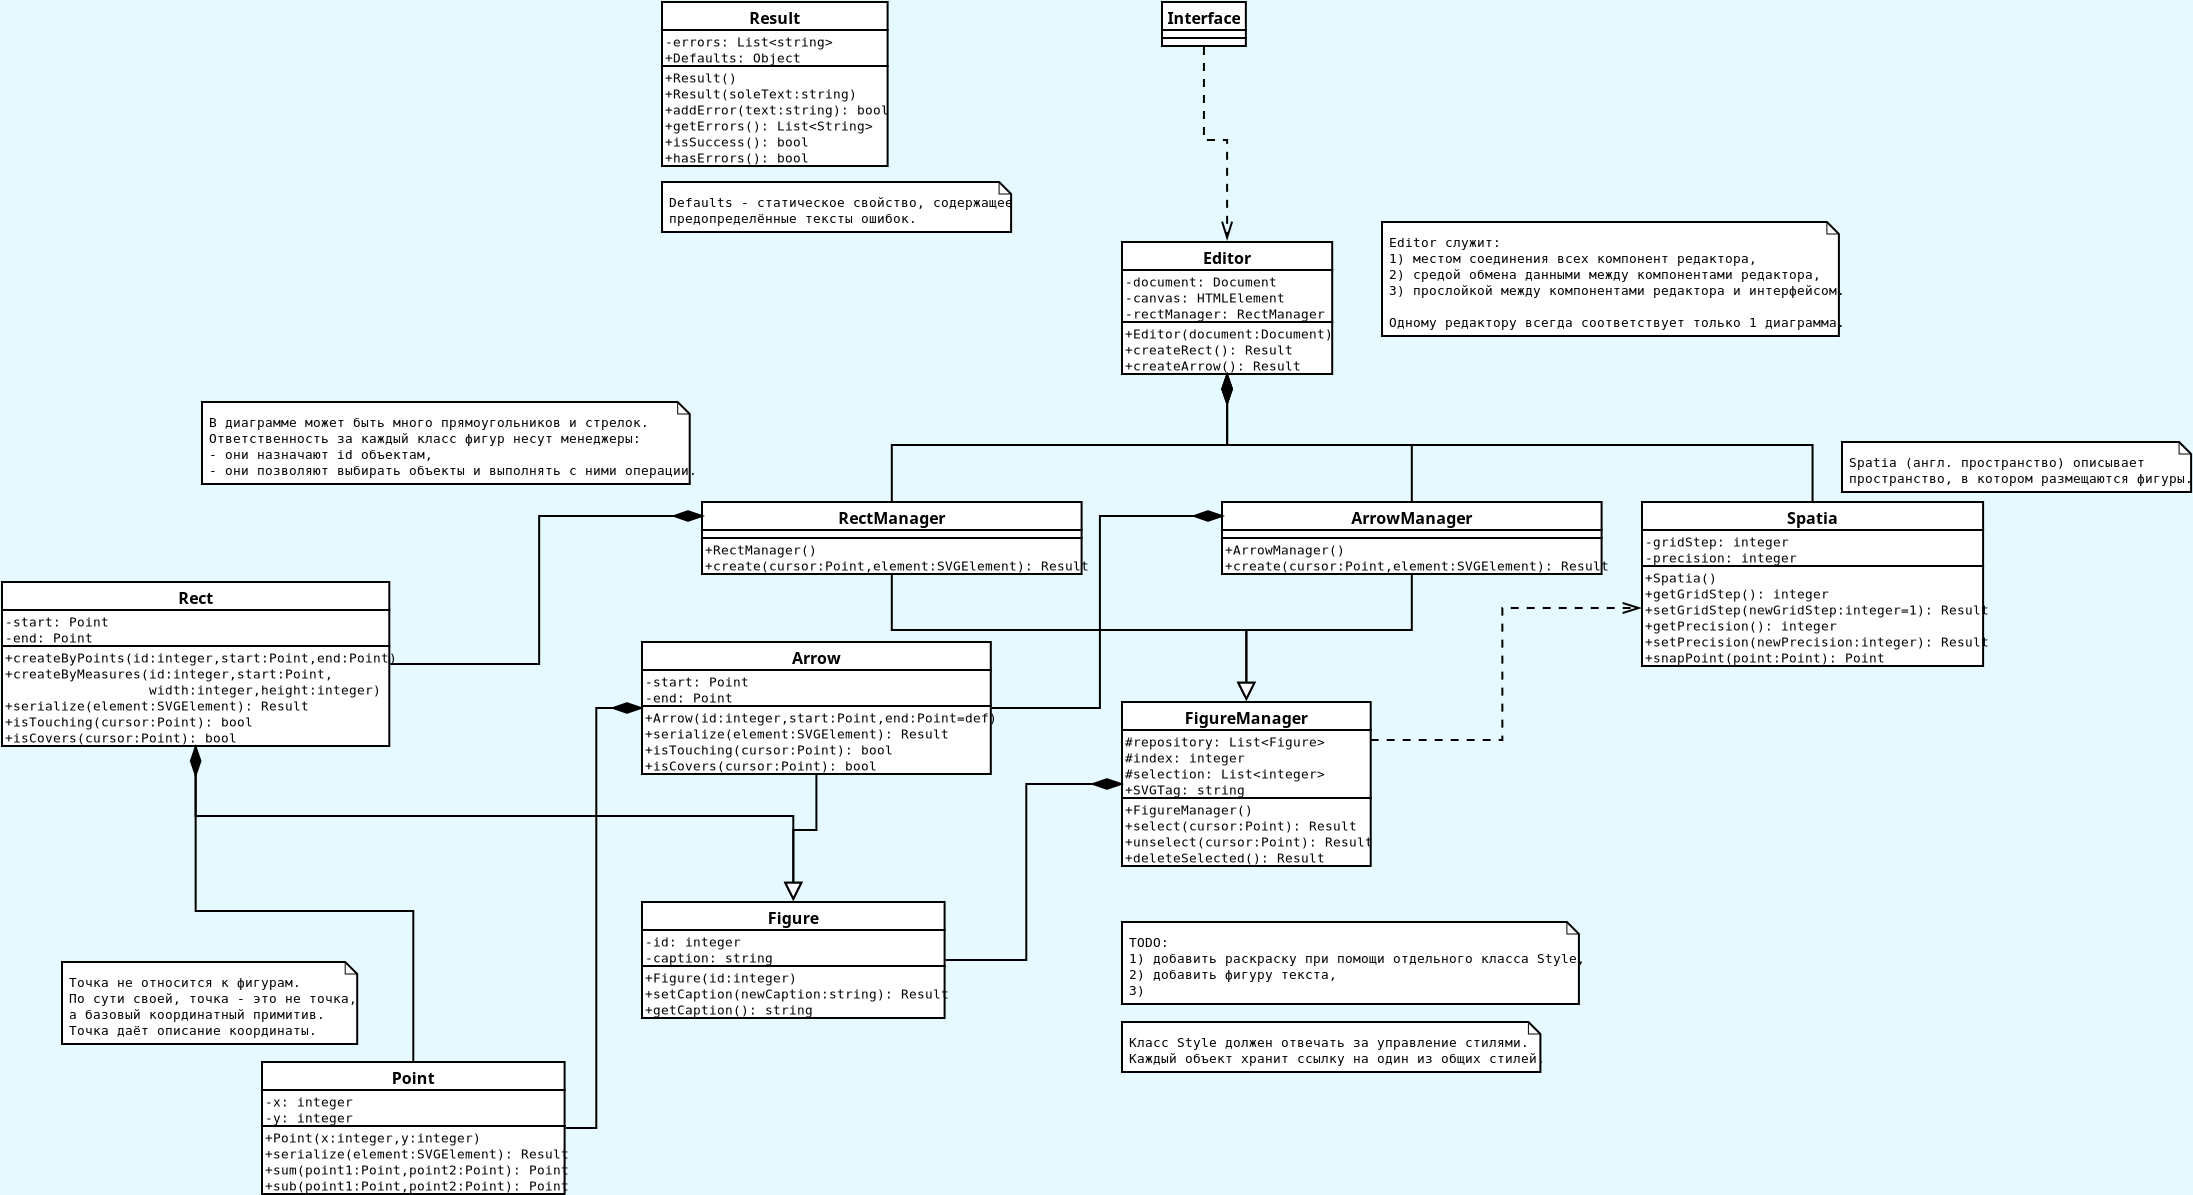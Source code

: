 <?xml version="1.0" encoding="UTF-8"?>
<dia:diagram xmlns:dia="http://www.lysator.liu.se/~alla/dia/">
  <dia:layer name="Фон" visible="true" connectable="true" active="true">
    <dia:object type="UML - Class" version="0" id="O0">
      <dia:attribute name="obj_pos">
        <dia:point val="28,6"/>
      </dia:attribute>
      <dia:attribute name="obj_bb">
        <dia:rectangle val="27.95,5.95;38.56,12.65"/>
      </dia:attribute>
      <dia:attribute name="elem_corner">
        <dia:point val="28,6"/>
      </dia:attribute>
      <dia:attribute name="elem_width">
        <dia:real val="10.51"/>
      </dia:attribute>
      <dia:attribute name="elem_height">
        <dia:real val="6.6"/>
      </dia:attribute>
      <dia:attribute name="name">
        <dia:string>#Editor#</dia:string>
      </dia:attribute>
      <dia:attribute name="stereotype">
        <dia:string>##</dia:string>
      </dia:attribute>
      <dia:attribute name="comment">
        <dia:string>##</dia:string>
      </dia:attribute>
      <dia:attribute name="abstract">
        <dia:boolean val="false"/>
      </dia:attribute>
      <dia:attribute name="suppress_attributes">
        <dia:boolean val="false"/>
      </dia:attribute>
      <dia:attribute name="suppress_operations">
        <dia:boolean val="false"/>
      </dia:attribute>
      <dia:attribute name="visible_attributes">
        <dia:boolean val="true"/>
      </dia:attribute>
      <dia:attribute name="visible_operations">
        <dia:boolean val="true"/>
      </dia:attribute>
      <dia:attribute name="visible_comments">
        <dia:boolean val="false"/>
      </dia:attribute>
      <dia:attribute name="wrap_operations">
        <dia:boolean val="true"/>
      </dia:attribute>
      <dia:attribute name="wrap_after_char">
        <dia:int val="40"/>
      </dia:attribute>
      <dia:attribute name="comment_line_length">
        <dia:int val="17"/>
      </dia:attribute>
      <dia:attribute name="comment_tagging">
        <dia:boolean val="false"/>
      </dia:attribute>
      <dia:attribute name="allow_resizing">
        <dia:boolean val="false"/>
      </dia:attribute>
      <dia:attribute name="line_width">
        <dia:real val="0.1"/>
      </dia:attribute>
      <dia:attribute name="line_color">
        <dia:color val="#000000ff"/>
      </dia:attribute>
      <dia:attribute name="fill_color">
        <dia:color val="#ffffffff"/>
      </dia:attribute>
      <dia:attribute name="text_color">
        <dia:color val="#000000ff"/>
      </dia:attribute>
      <dia:attribute name="normal_font">
        <dia:font family="monospace" style="0" name="Courier"/>
      </dia:attribute>
      <dia:attribute name="abstract_font">
        <dia:font family="monospace" style="0" name="Courier"/>
      </dia:attribute>
      <dia:attribute name="polymorphic_font">
        <dia:font family="monospace" style="0" name="Courier"/>
      </dia:attribute>
      <dia:attribute name="classname_font">
        <dia:font family="sans" style="80" name="Helvetica-Bold"/>
      </dia:attribute>
      <dia:attribute name="abstract_classname_font">
        <dia:font family="sans" style="0" name="Helvetica"/>
      </dia:attribute>
      <dia:attribute name="comment_font">
        <dia:font family="sans" style="0" name="Helvetica"/>
      </dia:attribute>
      <dia:attribute name="normal_font_height">
        <dia:real val="0.8"/>
      </dia:attribute>
      <dia:attribute name="polymorphic_font_height">
        <dia:real val="0.8"/>
      </dia:attribute>
      <dia:attribute name="abstract_font_height">
        <dia:real val="0.8"/>
      </dia:attribute>
      <dia:attribute name="classname_font_height">
        <dia:real val="1"/>
      </dia:attribute>
      <dia:attribute name="abstract_classname_font_height">
        <dia:real val="1"/>
      </dia:attribute>
      <dia:attribute name="comment_font_height">
        <dia:real val="0.7"/>
      </dia:attribute>
      <dia:attribute name="attributes">
        <dia:composite type="umlattribute">
          <dia:attribute name="name">
            <dia:string>#document#</dia:string>
          </dia:attribute>
          <dia:attribute name="type">
            <dia:string>#Document#</dia:string>
          </dia:attribute>
          <dia:attribute name="value">
            <dia:string>##</dia:string>
          </dia:attribute>
          <dia:attribute name="comment">
            <dia:string>##</dia:string>
          </dia:attribute>
          <dia:attribute name="visibility">
            <dia:enum val="1"/>
          </dia:attribute>
          <dia:attribute name="abstract">
            <dia:boolean val="false"/>
          </dia:attribute>
          <dia:attribute name="class_scope">
            <dia:boolean val="false"/>
          </dia:attribute>
        </dia:composite>
        <dia:composite type="umlattribute">
          <dia:attribute name="name">
            <dia:string>#canvas#</dia:string>
          </dia:attribute>
          <dia:attribute name="type">
            <dia:string>#HTMLElement#</dia:string>
          </dia:attribute>
          <dia:attribute name="value">
            <dia:string>##</dia:string>
          </dia:attribute>
          <dia:attribute name="comment">
            <dia:string>##</dia:string>
          </dia:attribute>
          <dia:attribute name="visibility">
            <dia:enum val="1"/>
          </dia:attribute>
          <dia:attribute name="abstract">
            <dia:boolean val="false"/>
          </dia:attribute>
          <dia:attribute name="class_scope">
            <dia:boolean val="false"/>
          </dia:attribute>
        </dia:composite>
        <dia:composite type="umlattribute">
          <dia:attribute name="name">
            <dia:string>#rectManager#</dia:string>
          </dia:attribute>
          <dia:attribute name="type">
            <dia:string>#RectManager#</dia:string>
          </dia:attribute>
          <dia:attribute name="value">
            <dia:string>##</dia:string>
          </dia:attribute>
          <dia:attribute name="comment">
            <dia:string>##</dia:string>
          </dia:attribute>
          <dia:attribute name="visibility">
            <dia:enum val="1"/>
          </dia:attribute>
          <dia:attribute name="abstract">
            <dia:boolean val="false"/>
          </dia:attribute>
          <dia:attribute name="class_scope">
            <dia:boolean val="false"/>
          </dia:attribute>
        </dia:composite>
      </dia:attribute>
      <dia:attribute name="operations">
        <dia:composite type="umloperation">
          <dia:attribute name="name">
            <dia:string>#Editor#</dia:string>
          </dia:attribute>
          <dia:attribute name="stereotype">
            <dia:string>##</dia:string>
          </dia:attribute>
          <dia:attribute name="type">
            <dia:string>##</dia:string>
          </dia:attribute>
          <dia:attribute name="visibility">
            <dia:enum val="0"/>
          </dia:attribute>
          <dia:attribute name="comment">
            <dia:string>##</dia:string>
          </dia:attribute>
          <dia:attribute name="abstract">
            <dia:boolean val="false"/>
          </dia:attribute>
          <dia:attribute name="inheritance_type">
            <dia:enum val="2"/>
          </dia:attribute>
          <dia:attribute name="query">
            <dia:boolean val="false"/>
          </dia:attribute>
          <dia:attribute name="class_scope">
            <dia:boolean val="false"/>
          </dia:attribute>
          <dia:attribute name="parameters">
            <dia:composite type="umlparameter">
              <dia:attribute name="name">
                <dia:string>#document#</dia:string>
              </dia:attribute>
              <dia:attribute name="type">
                <dia:string>#Document#</dia:string>
              </dia:attribute>
              <dia:attribute name="value">
                <dia:string>##</dia:string>
              </dia:attribute>
              <dia:attribute name="comment">
                <dia:string>##</dia:string>
              </dia:attribute>
              <dia:attribute name="kind">
                <dia:enum val="0"/>
              </dia:attribute>
            </dia:composite>
          </dia:attribute>
        </dia:composite>
        <dia:composite type="umloperation">
          <dia:attribute name="name">
            <dia:string>#createRect#</dia:string>
          </dia:attribute>
          <dia:attribute name="stereotype">
            <dia:string>##</dia:string>
          </dia:attribute>
          <dia:attribute name="type">
            <dia:string>#Result#</dia:string>
          </dia:attribute>
          <dia:attribute name="visibility">
            <dia:enum val="0"/>
          </dia:attribute>
          <dia:attribute name="comment">
            <dia:string>##</dia:string>
          </dia:attribute>
          <dia:attribute name="abstract">
            <dia:boolean val="false"/>
          </dia:attribute>
          <dia:attribute name="inheritance_type">
            <dia:enum val="2"/>
          </dia:attribute>
          <dia:attribute name="query">
            <dia:boolean val="false"/>
          </dia:attribute>
          <dia:attribute name="class_scope">
            <dia:boolean val="false"/>
          </dia:attribute>
          <dia:attribute name="parameters"/>
        </dia:composite>
        <dia:composite type="umloperation">
          <dia:attribute name="name">
            <dia:string>#createArrow#</dia:string>
          </dia:attribute>
          <dia:attribute name="stereotype">
            <dia:string>##</dia:string>
          </dia:attribute>
          <dia:attribute name="type">
            <dia:string>#Result#</dia:string>
          </dia:attribute>
          <dia:attribute name="visibility">
            <dia:enum val="0"/>
          </dia:attribute>
          <dia:attribute name="comment">
            <dia:string>##</dia:string>
          </dia:attribute>
          <dia:attribute name="abstract">
            <dia:boolean val="false"/>
          </dia:attribute>
          <dia:attribute name="inheritance_type">
            <dia:enum val="2"/>
          </dia:attribute>
          <dia:attribute name="query">
            <dia:boolean val="false"/>
          </dia:attribute>
          <dia:attribute name="class_scope">
            <dia:boolean val="false"/>
          </dia:attribute>
          <dia:attribute name="parameters"/>
        </dia:composite>
      </dia:attribute>
      <dia:attribute name="template">
        <dia:boolean val="false"/>
      </dia:attribute>
      <dia:attribute name="templates"/>
    </dia:object>
    <dia:object type="UML - Class" version="0" id="O1">
      <dia:attribute name="obj_pos">
        <dia:point val="30,-6"/>
      </dia:attribute>
      <dia:attribute name="obj_bb">
        <dia:rectangle val="29.95,-6.05;34.642,-3.75"/>
      </dia:attribute>
      <dia:attribute name="elem_corner">
        <dia:point val="30,-6"/>
      </dia:attribute>
      <dia:attribute name="elem_width">
        <dia:real val="4.592"/>
      </dia:attribute>
      <dia:attribute name="elem_height">
        <dia:real val="2.2"/>
      </dia:attribute>
      <dia:attribute name="name">
        <dia:string>#Interface#</dia:string>
      </dia:attribute>
      <dia:attribute name="stereotype">
        <dia:string>##</dia:string>
      </dia:attribute>
      <dia:attribute name="comment">
        <dia:string>##</dia:string>
      </dia:attribute>
      <dia:attribute name="abstract">
        <dia:boolean val="false"/>
      </dia:attribute>
      <dia:attribute name="suppress_attributes">
        <dia:boolean val="false"/>
      </dia:attribute>
      <dia:attribute name="suppress_operations">
        <dia:boolean val="false"/>
      </dia:attribute>
      <dia:attribute name="visible_attributes">
        <dia:boolean val="true"/>
      </dia:attribute>
      <dia:attribute name="visible_operations">
        <dia:boolean val="true"/>
      </dia:attribute>
      <dia:attribute name="visible_comments">
        <dia:boolean val="false"/>
      </dia:attribute>
      <dia:attribute name="wrap_operations">
        <dia:boolean val="true"/>
      </dia:attribute>
      <dia:attribute name="wrap_after_char">
        <dia:int val="40"/>
      </dia:attribute>
      <dia:attribute name="comment_line_length">
        <dia:int val="17"/>
      </dia:attribute>
      <dia:attribute name="comment_tagging">
        <dia:boolean val="false"/>
      </dia:attribute>
      <dia:attribute name="allow_resizing">
        <dia:boolean val="false"/>
      </dia:attribute>
      <dia:attribute name="line_width">
        <dia:real val="0.1"/>
      </dia:attribute>
      <dia:attribute name="line_color">
        <dia:color val="#000000ff"/>
      </dia:attribute>
      <dia:attribute name="fill_color">
        <dia:color val="#ffffffff"/>
      </dia:attribute>
      <dia:attribute name="text_color">
        <dia:color val="#000000ff"/>
      </dia:attribute>
      <dia:attribute name="normal_font">
        <dia:font family="monospace" style="0" name="Courier"/>
      </dia:attribute>
      <dia:attribute name="abstract_font">
        <dia:font family="monospace" style="88" name="Courier-BoldOblique"/>
      </dia:attribute>
      <dia:attribute name="polymorphic_font">
        <dia:font family="monospace" style="8" name="Courier-Oblique"/>
      </dia:attribute>
      <dia:attribute name="classname_font">
        <dia:font family="sans" style="80" name="Helvetica-Bold"/>
      </dia:attribute>
      <dia:attribute name="abstract_classname_font">
        <dia:font family="sans" style="88" name="Helvetica-BoldOblique"/>
      </dia:attribute>
      <dia:attribute name="comment_font">
        <dia:font family="sans" style="8" name="Helvetica-Oblique"/>
      </dia:attribute>
      <dia:attribute name="normal_font_height">
        <dia:real val="0.8"/>
      </dia:attribute>
      <dia:attribute name="polymorphic_font_height">
        <dia:real val="0.8"/>
      </dia:attribute>
      <dia:attribute name="abstract_font_height">
        <dia:real val="0.8"/>
      </dia:attribute>
      <dia:attribute name="classname_font_height">
        <dia:real val="1"/>
      </dia:attribute>
      <dia:attribute name="abstract_classname_font_height">
        <dia:real val="1"/>
      </dia:attribute>
      <dia:attribute name="comment_font_height">
        <dia:real val="0.7"/>
      </dia:attribute>
      <dia:attribute name="attributes"/>
      <dia:attribute name="operations"/>
      <dia:attribute name="template">
        <dia:boolean val="false"/>
      </dia:attribute>
      <dia:attribute name="templates"/>
    </dia:object>
    <dia:object type="UML - Note" version="0" id="O2">
      <dia:attribute name="obj_pos">
        <dia:point val="41,5"/>
      </dia:attribute>
      <dia:attribute name="obj_bb">
        <dia:rectangle val="40.95,4.95;63.895,10.75"/>
      </dia:attribute>
      <dia:attribute name="meta">
        <dia:composite type="dict"/>
      </dia:attribute>
      <dia:attribute name="elem_corner">
        <dia:point val="41,5"/>
      </dia:attribute>
      <dia:attribute name="elem_width">
        <dia:real val="22.845"/>
      </dia:attribute>
      <dia:attribute name="elem_height">
        <dia:real val="5.7"/>
      </dia:attribute>
      <dia:attribute name="text">
        <dia:composite type="text">
          <dia:attribute name="string">
            <dia:string>#Editor служит:
1) местом соединения всех компонент редактора,
2) средой обмена данными между компонентами редактора,
3) прослойкой между компонентами редактора и интерфейсом.

Одному редактору всегда соответствует только 1 диаграмма.#</dia:string>
          </dia:attribute>
          <dia:attribute name="font">
            <dia:font family="monospace" style="0" name="Courier"/>
          </dia:attribute>
          <dia:attribute name="height">
            <dia:real val="0.8"/>
          </dia:attribute>
          <dia:attribute name="pos">
            <dia:point val="41.35,6.244"/>
          </dia:attribute>
          <dia:attribute name="color">
            <dia:color val="#000000ff"/>
          </dia:attribute>
          <dia:attribute name="alignment">
            <dia:enum val="0"/>
          </dia:attribute>
        </dia:composite>
      </dia:attribute>
      <dia:attribute name="line_width">
        <dia:real val="0.1"/>
      </dia:attribute>
      <dia:attribute name="line_colour">
        <dia:color val="#000000ff"/>
      </dia:attribute>
      <dia:attribute name="fill_colour">
        <dia:color val="#ffffffff"/>
      </dia:attribute>
    </dia:object>
    <dia:object type="UML - Class" version="0" id="O3">
      <dia:attribute name="obj_pos">
        <dia:point val="7,19"/>
      </dia:attribute>
      <dia:attribute name="obj_bb">
        <dia:rectangle val="6.95,18.95;26.03,22.65"/>
      </dia:attribute>
      <dia:attribute name="elem_corner">
        <dia:point val="7,19"/>
      </dia:attribute>
      <dia:attribute name="elem_width">
        <dia:real val="18.98"/>
      </dia:attribute>
      <dia:attribute name="elem_height">
        <dia:real val="3.6"/>
      </dia:attribute>
      <dia:attribute name="name">
        <dia:string>#RectManager#</dia:string>
      </dia:attribute>
      <dia:attribute name="stereotype">
        <dia:string>##</dia:string>
      </dia:attribute>
      <dia:attribute name="comment">
        <dia:string>##</dia:string>
      </dia:attribute>
      <dia:attribute name="abstract">
        <dia:boolean val="false"/>
      </dia:attribute>
      <dia:attribute name="suppress_attributes">
        <dia:boolean val="false"/>
      </dia:attribute>
      <dia:attribute name="suppress_operations">
        <dia:boolean val="false"/>
      </dia:attribute>
      <dia:attribute name="visible_attributes">
        <dia:boolean val="true"/>
      </dia:attribute>
      <dia:attribute name="visible_operations">
        <dia:boolean val="true"/>
      </dia:attribute>
      <dia:attribute name="visible_comments">
        <dia:boolean val="false"/>
      </dia:attribute>
      <dia:attribute name="wrap_operations">
        <dia:boolean val="true"/>
      </dia:attribute>
      <dia:attribute name="wrap_after_char">
        <dia:int val="40"/>
      </dia:attribute>
      <dia:attribute name="comment_line_length">
        <dia:int val="17"/>
      </dia:attribute>
      <dia:attribute name="comment_tagging">
        <dia:boolean val="false"/>
      </dia:attribute>
      <dia:attribute name="allow_resizing">
        <dia:boolean val="false"/>
      </dia:attribute>
      <dia:attribute name="line_width">
        <dia:real val="0.1"/>
      </dia:attribute>
      <dia:attribute name="line_color">
        <dia:color val="#000000ff"/>
      </dia:attribute>
      <dia:attribute name="fill_color">
        <dia:color val="#ffffffff"/>
      </dia:attribute>
      <dia:attribute name="text_color">
        <dia:color val="#000000ff"/>
      </dia:attribute>
      <dia:attribute name="normal_font">
        <dia:font family="monospace" style="0" name="Courier"/>
      </dia:attribute>
      <dia:attribute name="abstract_font">
        <dia:font family="monospace" style="0" name="Courier"/>
      </dia:attribute>
      <dia:attribute name="polymorphic_font">
        <dia:font family="monospace" style="0" name="Courier"/>
      </dia:attribute>
      <dia:attribute name="classname_font">
        <dia:font family="sans" style="80" name="Helvetica-Bold"/>
      </dia:attribute>
      <dia:attribute name="abstract_classname_font">
        <dia:font family="sans" style="0" name="Helvetica"/>
      </dia:attribute>
      <dia:attribute name="comment_font">
        <dia:font family="sans" style="0" name="Helvetica"/>
      </dia:attribute>
      <dia:attribute name="normal_font_height">
        <dia:real val="0.8"/>
      </dia:attribute>
      <dia:attribute name="polymorphic_font_height">
        <dia:real val="0.8"/>
      </dia:attribute>
      <dia:attribute name="abstract_font_height">
        <dia:real val="0.8"/>
      </dia:attribute>
      <dia:attribute name="classname_font_height">
        <dia:real val="1"/>
      </dia:attribute>
      <dia:attribute name="abstract_classname_font_height">
        <dia:real val="1"/>
      </dia:attribute>
      <dia:attribute name="comment_font_height">
        <dia:real val="0.7"/>
      </dia:attribute>
      <dia:attribute name="attributes"/>
      <dia:attribute name="operations">
        <dia:composite type="umloperation">
          <dia:attribute name="name">
            <dia:string>#RectManager#</dia:string>
          </dia:attribute>
          <dia:attribute name="stereotype">
            <dia:string>##</dia:string>
          </dia:attribute>
          <dia:attribute name="type">
            <dia:string>##</dia:string>
          </dia:attribute>
          <dia:attribute name="visibility">
            <dia:enum val="0"/>
          </dia:attribute>
          <dia:attribute name="comment">
            <dia:string>##</dia:string>
          </dia:attribute>
          <dia:attribute name="abstract">
            <dia:boolean val="false"/>
          </dia:attribute>
          <dia:attribute name="inheritance_type">
            <dia:enum val="2"/>
          </dia:attribute>
          <dia:attribute name="query">
            <dia:boolean val="false"/>
          </dia:attribute>
          <dia:attribute name="class_scope">
            <dia:boolean val="false"/>
          </dia:attribute>
          <dia:attribute name="parameters"/>
        </dia:composite>
        <dia:composite type="umloperation">
          <dia:attribute name="name">
            <dia:string>#create#</dia:string>
          </dia:attribute>
          <dia:attribute name="stereotype">
            <dia:string>##</dia:string>
          </dia:attribute>
          <dia:attribute name="type">
            <dia:string>#Result#</dia:string>
          </dia:attribute>
          <dia:attribute name="visibility">
            <dia:enum val="0"/>
          </dia:attribute>
          <dia:attribute name="comment">
            <dia:string>##</dia:string>
          </dia:attribute>
          <dia:attribute name="abstract">
            <dia:boolean val="false"/>
          </dia:attribute>
          <dia:attribute name="inheritance_type">
            <dia:enum val="2"/>
          </dia:attribute>
          <dia:attribute name="query">
            <dia:boolean val="false"/>
          </dia:attribute>
          <dia:attribute name="class_scope">
            <dia:boolean val="false"/>
          </dia:attribute>
          <dia:attribute name="parameters">
            <dia:composite type="umlparameter">
              <dia:attribute name="name">
                <dia:string>#cursor#</dia:string>
              </dia:attribute>
              <dia:attribute name="type">
                <dia:string>#Point#</dia:string>
              </dia:attribute>
              <dia:attribute name="value">
                <dia:string>##</dia:string>
              </dia:attribute>
              <dia:attribute name="comment">
                <dia:string>##</dia:string>
              </dia:attribute>
              <dia:attribute name="kind">
                <dia:enum val="0"/>
              </dia:attribute>
            </dia:composite>
            <dia:composite type="umlparameter">
              <dia:attribute name="name">
                <dia:string>#element#</dia:string>
              </dia:attribute>
              <dia:attribute name="type">
                <dia:string>#SVGElement#</dia:string>
              </dia:attribute>
              <dia:attribute name="value">
                <dia:string>##</dia:string>
              </dia:attribute>
              <dia:attribute name="comment">
                <dia:string>##</dia:string>
              </dia:attribute>
              <dia:attribute name="kind">
                <dia:enum val="0"/>
              </dia:attribute>
            </dia:composite>
          </dia:attribute>
        </dia:composite>
      </dia:attribute>
      <dia:attribute name="template">
        <dia:boolean val="false"/>
      </dia:attribute>
      <dia:attribute name="templates"/>
    </dia:object>
    <dia:object type="UML - Class" version="0" id="O4">
      <dia:attribute name="obj_pos">
        <dia:point val="33,19"/>
      </dia:attribute>
      <dia:attribute name="obj_bb">
        <dia:rectangle val="32.95,18.95;52.03,22.65"/>
      </dia:attribute>
      <dia:attribute name="elem_corner">
        <dia:point val="33,19"/>
      </dia:attribute>
      <dia:attribute name="elem_width">
        <dia:real val="18.98"/>
      </dia:attribute>
      <dia:attribute name="elem_height">
        <dia:real val="3.6"/>
      </dia:attribute>
      <dia:attribute name="name">
        <dia:string>#ArrowManager#</dia:string>
      </dia:attribute>
      <dia:attribute name="stereotype">
        <dia:string>##</dia:string>
      </dia:attribute>
      <dia:attribute name="comment">
        <dia:string>##</dia:string>
      </dia:attribute>
      <dia:attribute name="abstract">
        <dia:boolean val="false"/>
      </dia:attribute>
      <dia:attribute name="suppress_attributes">
        <dia:boolean val="false"/>
      </dia:attribute>
      <dia:attribute name="suppress_operations">
        <dia:boolean val="false"/>
      </dia:attribute>
      <dia:attribute name="visible_attributes">
        <dia:boolean val="true"/>
      </dia:attribute>
      <dia:attribute name="visible_operations">
        <dia:boolean val="true"/>
      </dia:attribute>
      <dia:attribute name="visible_comments">
        <dia:boolean val="false"/>
      </dia:attribute>
      <dia:attribute name="wrap_operations">
        <dia:boolean val="true"/>
      </dia:attribute>
      <dia:attribute name="wrap_after_char">
        <dia:int val="40"/>
      </dia:attribute>
      <dia:attribute name="comment_line_length">
        <dia:int val="17"/>
      </dia:attribute>
      <dia:attribute name="comment_tagging">
        <dia:boolean val="false"/>
      </dia:attribute>
      <dia:attribute name="allow_resizing">
        <dia:boolean val="false"/>
      </dia:attribute>
      <dia:attribute name="line_width">
        <dia:real val="0.1"/>
      </dia:attribute>
      <dia:attribute name="line_color">
        <dia:color val="#000000ff"/>
      </dia:attribute>
      <dia:attribute name="fill_color">
        <dia:color val="#ffffffff"/>
      </dia:attribute>
      <dia:attribute name="text_color">
        <dia:color val="#000000ff"/>
      </dia:attribute>
      <dia:attribute name="normal_font">
        <dia:font family="monospace" style="0" name="Courier"/>
      </dia:attribute>
      <dia:attribute name="abstract_font">
        <dia:font family="monospace" style="0" name="Courier"/>
      </dia:attribute>
      <dia:attribute name="polymorphic_font">
        <dia:font family="monospace" style="0" name="Courier"/>
      </dia:attribute>
      <dia:attribute name="classname_font">
        <dia:font family="sans" style="80" name="Helvetica-Bold"/>
      </dia:attribute>
      <dia:attribute name="abstract_classname_font">
        <dia:font family="sans" style="0" name="Helvetica"/>
      </dia:attribute>
      <dia:attribute name="comment_font">
        <dia:font family="sans" style="0" name="Helvetica"/>
      </dia:attribute>
      <dia:attribute name="normal_font_height">
        <dia:real val="0.8"/>
      </dia:attribute>
      <dia:attribute name="polymorphic_font_height">
        <dia:real val="0.8"/>
      </dia:attribute>
      <dia:attribute name="abstract_font_height">
        <dia:real val="0.8"/>
      </dia:attribute>
      <dia:attribute name="classname_font_height">
        <dia:real val="1"/>
      </dia:attribute>
      <dia:attribute name="abstract_classname_font_height">
        <dia:real val="1"/>
      </dia:attribute>
      <dia:attribute name="comment_font_height">
        <dia:real val="0.7"/>
      </dia:attribute>
      <dia:attribute name="attributes"/>
      <dia:attribute name="operations">
        <dia:composite type="umloperation">
          <dia:attribute name="name">
            <dia:string>#ArrowManager#</dia:string>
          </dia:attribute>
          <dia:attribute name="stereotype">
            <dia:string>##</dia:string>
          </dia:attribute>
          <dia:attribute name="type">
            <dia:string>##</dia:string>
          </dia:attribute>
          <dia:attribute name="visibility">
            <dia:enum val="0"/>
          </dia:attribute>
          <dia:attribute name="comment">
            <dia:string>##</dia:string>
          </dia:attribute>
          <dia:attribute name="abstract">
            <dia:boolean val="false"/>
          </dia:attribute>
          <dia:attribute name="inheritance_type">
            <dia:enum val="2"/>
          </dia:attribute>
          <dia:attribute name="query">
            <dia:boolean val="false"/>
          </dia:attribute>
          <dia:attribute name="class_scope">
            <dia:boolean val="false"/>
          </dia:attribute>
          <dia:attribute name="parameters"/>
        </dia:composite>
        <dia:composite type="umloperation">
          <dia:attribute name="name">
            <dia:string>#create#</dia:string>
          </dia:attribute>
          <dia:attribute name="stereotype">
            <dia:string>##</dia:string>
          </dia:attribute>
          <dia:attribute name="type">
            <dia:string>#Result#</dia:string>
          </dia:attribute>
          <dia:attribute name="visibility">
            <dia:enum val="0"/>
          </dia:attribute>
          <dia:attribute name="comment">
            <dia:string>##</dia:string>
          </dia:attribute>
          <dia:attribute name="abstract">
            <dia:boolean val="false"/>
          </dia:attribute>
          <dia:attribute name="inheritance_type">
            <dia:enum val="2"/>
          </dia:attribute>
          <dia:attribute name="query">
            <dia:boolean val="false"/>
          </dia:attribute>
          <dia:attribute name="class_scope">
            <dia:boolean val="false"/>
          </dia:attribute>
          <dia:attribute name="parameters">
            <dia:composite type="umlparameter">
              <dia:attribute name="name">
                <dia:string>#cursor#</dia:string>
              </dia:attribute>
              <dia:attribute name="type">
                <dia:string>#Point#</dia:string>
              </dia:attribute>
              <dia:attribute name="value">
                <dia:string>##</dia:string>
              </dia:attribute>
              <dia:attribute name="comment">
                <dia:string>##</dia:string>
              </dia:attribute>
              <dia:attribute name="kind">
                <dia:enum val="0"/>
              </dia:attribute>
            </dia:composite>
            <dia:composite type="umlparameter">
              <dia:attribute name="name">
                <dia:string>#element#</dia:string>
              </dia:attribute>
              <dia:attribute name="type">
                <dia:string>#SVGElement#</dia:string>
              </dia:attribute>
              <dia:attribute name="value">
                <dia:string>##</dia:string>
              </dia:attribute>
              <dia:attribute name="comment">
                <dia:string>##</dia:string>
              </dia:attribute>
              <dia:attribute name="kind">
                <dia:enum val="0"/>
              </dia:attribute>
            </dia:composite>
          </dia:attribute>
        </dia:composite>
      </dia:attribute>
      <dia:attribute name="template">
        <dia:boolean val="false"/>
      </dia:attribute>
      <dia:attribute name="templates"/>
    </dia:object>
    <dia:object type="UML - Association" version="2" id="O5">
      <dia:attribute name="obj_pos">
        <dia:point val="33.255,12.65"/>
      </dia:attribute>
      <dia:attribute name="obj_bb">
        <dia:rectangle val="16.44,11.9;34.005,19.75"/>
      </dia:attribute>
      <dia:attribute name="meta">
        <dia:composite type="dict"/>
      </dia:attribute>
      <dia:attribute name="orth_points">
        <dia:point val="33.255,12.65"/>
        <dia:point val="33.255,16.15"/>
        <dia:point val="16.49,16.15"/>
        <dia:point val="16.49,18.95"/>
      </dia:attribute>
      <dia:attribute name="orth_orient">
        <dia:enum val="1"/>
        <dia:enum val="0"/>
        <dia:enum val="1"/>
      </dia:attribute>
      <dia:attribute name="orth_autoroute">
        <dia:boolean val="true"/>
      </dia:attribute>
      <dia:attribute name="name">
        <dia:string>##</dia:string>
      </dia:attribute>
      <dia:attribute name="direction">
        <dia:enum val="1"/>
      </dia:attribute>
      <dia:attribute name="show_direction">
        <dia:boolean val="false"/>
      </dia:attribute>
      <dia:attribute name="assoc_type">
        <dia:enum val="2"/>
      </dia:attribute>
      <dia:attribute name="role_a">
        <dia:string>##</dia:string>
      </dia:attribute>
      <dia:attribute name="multipicity_a">
        <dia:string>##</dia:string>
      </dia:attribute>
      <dia:attribute name="visibility_a">
        <dia:enum val="3"/>
      </dia:attribute>
      <dia:attribute name="show_arrow_a">
        <dia:boolean val="false"/>
      </dia:attribute>
      <dia:attribute name="role_b">
        <dia:string>##</dia:string>
      </dia:attribute>
      <dia:attribute name="multipicity_b">
        <dia:string>##</dia:string>
      </dia:attribute>
      <dia:attribute name="visibility_b">
        <dia:enum val="3"/>
      </dia:attribute>
      <dia:attribute name="show_arrow_b">
        <dia:boolean val="false"/>
      </dia:attribute>
      <dia:attribute name="text_font">
        <dia:font family="monospace" style="0" name="Courier"/>
      </dia:attribute>
      <dia:attribute name="text_height">
        <dia:real val="0.8"/>
      </dia:attribute>
      <dia:attribute name="text_colour">
        <dia:color val="#000000ff"/>
      </dia:attribute>
      <dia:attribute name="line_width">
        <dia:real val="0.1"/>
      </dia:attribute>
      <dia:attribute name="line_colour">
        <dia:color val="#000000ff"/>
      </dia:attribute>
      <dia:connections>
        <dia:connection handle="0" to="O0" connection="20"/>
        <dia:connection handle="1" to="O3" connection="12"/>
      </dia:connections>
    </dia:object>
    <dia:object type="UML - Association" version="2" id="O6">
      <dia:attribute name="obj_pos">
        <dia:point val="33.255,12.65"/>
      </dia:attribute>
      <dia:attribute name="obj_bb">
        <dia:rectangle val="32.505,11.9;42.69,19.75"/>
      </dia:attribute>
      <dia:attribute name="meta">
        <dia:composite type="dict"/>
      </dia:attribute>
      <dia:attribute name="orth_points">
        <dia:point val="33.255,12.65"/>
        <dia:point val="33.255,16.15"/>
        <dia:point val="42.49,16.15"/>
        <dia:point val="42.49,18.95"/>
      </dia:attribute>
      <dia:attribute name="orth_orient">
        <dia:enum val="1"/>
        <dia:enum val="0"/>
        <dia:enum val="1"/>
      </dia:attribute>
      <dia:attribute name="orth_autoroute">
        <dia:boolean val="true"/>
      </dia:attribute>
      <dia:attribute name="name">
        <dia:string>##</dia:string>
      </dia:attribute>
      <dia:attribute name="direction">
        <dia:enum val="1"/>
      </dia:attribute>
      <dia:attribute name="show_direction">
        <dia:boolean val="false"/>
      </dia:attribute>
      <dia:attribute name="assoc_type">
        <dia:enum val="2"/>
      </dia:attribute>
      <dia:attribute name="role_a">
        <dia:string>##</dia:string>
      </dia:attribute>
      <dia:attribute name="multipicity_a">
        <dia:string>##</dia:string>
      </dia:attribute>
      <dia:attribute name="visibility_a">
        <dia:enum val="3"/>
      </dia:attribute>
      <dia:attribute name="show_arrow_a">
        <dia:boolean val="false"/>
      </dia:attribute>
      <dia:attribute name="role_b">
        <dia:string>##</dia:string>
      </dia:attribute>
      <dia:attribute name="multipicity_b">
        <dia:string>##</dia:string>
      </dia:attribute>
      <dia:attribute name="visibility_b">
        <dia:enum val="3"/>
      </dia:attribute>
      <dia:attribute name="show_arrow_b">
        <dia:boolean val="false"/>
      </dia:attribute>
      <dia:attribute name="text_font">
        <dia:font family="monospace" style="0" name="Courier"/>
      </dia:attribute>
      <dia:attribute name="text_height">
        <dia:real val="0.8"/>
      </dia:attribute>
      <dia:attribute name="text_colour">
        <dia:color val="#000000ff"/>
      </dia:attribute>
      <dia:attribute name="line_width">
        <dia:real val="0.1"/>
      </dia:attribute>
      <dia:attribute name="line_colour">
        <dia:color val="#000000ff"/>
      </dia:attribute>
      <dia:connections>
        <dia:connection handle="0" to="O0" connection="20"/>
        <dia:connection handle="1" to="O4" connection="12"/>
      </dia:connections>
    </dia:object>
    <dia:object type="UML - Note" version="0" id="O7">
      <dia:attribute name="obj_pos">
        <dia:point val="-18,14"/>
      </dia:attribute>
      <dia:attribute name="obj_bb">
        <dia:rectangle val="-18.05,13.95;6.435,18.15"/>
      </dia:attribute>
      <dia:attribute name="meta">
        <dia:composite type="dict"/>
      </dia:attribute>
      <dia:attribute name="elem_corner">
        <dia:point val="-18,14"/>
      </dia:attribute>
      <dia:attribute name="elem_width">
        <dia:real val="24.385"/>
      </dia:attribute>
      <dia:attribute name="elem_height">
        <dia:real val="4.1"/>
      </dia:attribute>
      <dia:attribute name="text">
        <dia:composite type="text">
          <dia:attribute name="string">
            <dia:string>#В диаграмме может быть много прямоугольников и стрелок.
Ответственность за каждый класс фигур несут менеджеры:
- они назначают id объектам,
- они позволяют выбирать объекты и выполнять с ними операции.#</dia:string>
          </dia:attribute>
          <dia:attribute name="font">
            <dia:font family="monospace" style="0" name="Courier"/>
          </dia:attribute>
          <dia:attribute name="height">
            <dia:real val="0.8"/>
          </dia:attribute>
          <dia:attribute name="pos">
            <dia:point val="-17.65,15.244"/>
          </dia:attribute>
          <dia:attribute name="color">
            <dia:color val="#000000ff"/>
          </dia:attribute>
          <dia:attribute name="alignment">
            <dia:enum val="0"/>
          </dia:attribute>
        </dia:composite>
      </dia:attribute>
      <dia:attribute name="line_width">
        <dia:real val="0.1"/>
      </dia:attribute>
      <dia:attribute name="line_colour">
        <dia:color val="#000000ff"/>
      </dia:attribute>
      <dia:attribute name="fill_colour">
        <dia:color val="#ffffffff"/>
      </dia:attribute>
    </dia:object>
    <dia:object type="UML - Class" version="0" id="O8">
      <dia:attribute name="obj_pos">
        <dia:point val="-28,23"/>
      </dia:attribute>
      <dia:attribute name="obj_bb">
        <dia:rectangle val="-28.05,22.95;-8.585,31.25"/>
      </dia:attribute>
      <dia:attribute name="elem_corner">
        <dia:point val="-28,23"/>
      </dia:attribute>
      <dia:attribute name="elem_width">
        <dia:real val="19.365"/>
      </dia:attribute>
      <dia:attribute name="elem_height">
        <dia:real val="8.2"/>
      </dia:attribute>
      <dia:attribute name="name">
        <dia:string>#Rect#</dia:string>
      </dia:attribute>
      <dia:attribute name="stereotype">
        <dia:string>##</dia:string>
      </dia:attribute>
      <dia:attribute name="comment">
        <dia:string>##</dia:string>
      </dia:attribute>
      <dia:attribute name="abstract">
        <dia:boolean val="false"/>
      </dia:attribute>
      <dia:attribute name="suppress_attributes">
        <dia:boolean val="false"/>
      </dia:attribute>
      <dia:attribute name="suppress_operations">
        <dia:boolean val="false"/>
      </dia:attribute>
      <dia:attribute name="visible_attributes">
        <dia:boolean val="true"/>
      </dia:attribute>
      <dia:attribute name="visible_operations">
        <dia:boolean val="true"/>
      </dia:attribute>
      <dia:attribute name="visible_comments">
        <dia:boolean val="false"/>
      </dia:attribute>
      <dia:attribute name="wrap_operations">
        <dia:boolean val="true"/>
      </dia:attribute>
      <dia:attribute name="wrap_after_char">
        <dia:int val="40"/>
      </dia:attribute>
      <dia:attribute name="comment_line_length">
        <dia:int val="17"/>
      </dia:attribute>
      <dia:attribute name="comment_tagging">
        <dia:boolean val="false"/>
      </dia:attribute>
      <dia:attribute name="allow_resizing">
        <dia:boolean val="false"/>
      </dia:attribute>
      <dia:attribute name="line_width">
        <dia:real val="0.1"/>
      </dia:attribute>
      <dia:attribute name="line_color">
        <dia:color val="#000000ff"/>
      </dia:attribute>
      <dia:attribute name="fill_color">
        <dia:color val="#ffffffff"/>
      </dia:attribute>
      <dia:attribute name="text_color">
        <dia:color val="#000000ff"/>
      </dia:attribute>
      <dia:attribute name="normal_font">
        <dia:font family="monospace" style="0" name="Courier"/>
      </dia:attribute>
      <dia:attribute name="abstract_font">
        <dia:font family="monospace" style="0" name="Courier"/>
      </dia:attribute>
      <dia:attribute name="polymorphic_font">
        <dia:font family="monospace" style="0" name="Courier"/>
      </dia:attribute>
      <dia:attribute name="classname_font">
        <dia:font family="sans" style="80" name="Helvetica-Bold"/>
      </dia:attribute>
      <dia:attribute name="abstract_classname_font">
        <dia:font family="sans" style="0" name="Helvetica"/>
      </dia:attribute>
      <dia:attribute name="comment_font">
        <dia:font family="sans" style="0" name="Helvetica"/>
      </dia:attribute>
      <dia:attribute name="normal_font_height">
        <dia:real val="0.8"/>
      </dia:attribute>
      <dia:attribute name="polymorphic_font_height">
        <dia:real val="0.8"/>
      </dia:attribute>
      <dia:attribute name="abstract_font_height">
        <dia:real val="0.8"/>
      </dia:attribute>
      <dia:attribute name="classname_font_height">
        <dia:real val="1"/>
      </dia:attribute>
      <dia:attribute name="abstract_classname_font_height">
        <dia:real val="1"/>
      </dia:attribute>
      <dia:attribute name="comment_font_height">
        <dia:real val="0.7"/>
      </dia:attribute>
      <dia:attribute name="attributes">
        <dia:composite type="umlattribute">
          <dia:attribute name="name">
            <dia:string>#start#</dia:string>
          </dia:attribute>
          <dia:attribute name="type">
            <dia:string>#Point#</dia:string>
          </dia:attribute>
          <dia:attribute name="value">
            <dia:string>##</dia:string>
          </dia:attribute>
          <dia:attribute name="comment">
            <dia:string>##</dia:string>
          </dia:attribute>
          <dia:attribute name="visibility">
            <dia:enum val="1"/>
          </dia:attribute>
          <dia:attribute name="abstract">
            <dia:boolean val="false"/>
          </dia:attribute>
          <dia:attribute name="class_scope">
            <dia:boolean val="false"/>
          </dia:attribute>
        </dia:composite>
        <dia:composite type="umlattribute">
          <dia:attribute name="name">
            <dia:string>#end#</dia:string>
          </dia:attribute>
          <dia:attribute name="type">
            <dia:string>#Point#</dia:string>
          </dia:attribute>
          <dia:attribute name="value">
            <dia:string>##</dia:string>
          </dia:attribute>
          <dia:attribute name="comment">
            <dia:string>##</dia:string>
          </dia:attribute>
          <dia:attribute name="visibility">
            <dia:enum val="1"/>
          </dia:attribute>
          <dia:attribute name="abstract">
            <dia:boolean val="false"/>
          </dia:attribute>
          <dia:attribute name="class_scope">
            <dia:boolean val="false"/>
          </dia:attribute>
        </dia:composite>
      </dia:attribute>
      <dia:attribute name="operations">
        <dia:composite type="umloperation">
          <dia:attribute name="name">
            <dia:string>#createByPoints#</dia:string>
          </dia:attribute>
          <dia:attribute name="stereotype">
            <dia:string>##</dia:string>
          </dia:attribute>
          <dia:attribute name="type">
            <dia:string>##</dia:string>
          </dia:attribute>
          <dia:attribute name="visibility">
            <dia:enum val="0"/>
          </dia:attribute>
          <dia:attribute name="comment">
            <dia:string>##</dia:string>
          </dia:attribute>
          <dia:attribute name="abstract">
            <dia:boolean val="false"/>
          </dia:attribute>
          <dia:attribute name="inheritance_type">
            <dia:enum val="2"/>
          </dia:attribute>
          <dia:attribute name="query">
            <dia:boolean val="false"/>
          </dia:attribute>
          <dia:attribute name="class_scope">
            <dia:boolean val="false"/>
          </dia:attribute>
          <dia:attribute name="parameters">
            <dia:composite type="umlparameter">
              <dia:attribute name="name">
                <dia:string>#id#</dia:string>
              </dia:attribute>
              <dia:attribute name="type">
                <dia:string>#integer#</dia:string>
              </dia:attribute>
              <dia:attribute name="value">
                <dia:string>##</dia:string>
              </dia:attribute>
              <dia:attribute name="comment">
                <dia:string>##</dia:string>
              </dia:attribute>
              <dia:attribute name="kind">
                <dia:enum val="0"/>
              </dia:attribute>
            </dia:composite>
            <dia:composite type="umlparameter">
              <dia:attribute name="name">
                <dia:string>#start#</dia:string>
              </dia:attribute>
              <dia:attribute name="type">
                <dia:string>#Point#</dia:string>
              </dia:attribute>
              <dia:attribute name="value">
                <dia:string>##</dia:string>
              </dia:attribute>
              <dia:attribute name="comment">
                <dia:string>##</dia:string>
              </dia:attribute>
              <dia:attribute name="kind">
                <dia:enum val="0"/>
              </dia:attribute>
            </dia:composite>
            <dia:composite type="umlparameter">
              <dia:attribute name="name">
                <dia:string>#end#</dia:string>
              </dia:attribute>
              <dia:attribute name="type">
                <dia:string>#Point#</dia:string>
              </dia:attribute>
              <dia:attribute name="value">
                <dia:string>##</dia:string>
              </dia:attribute>
              <dia:attribute name="comment">
                <dia:string>##</dia:string>
              </dia:attribute>
              <dia:attribute name="kind">
                <dia:enum val="0"/>
              </dia:attribute>
            </dia:composite>
          </dia:attribute>
        </dia:composite>
        <dia:composite type="umloperation">
          <dia:attribute name="name">
            <dia:string>#createByMeasures#</dia:string>
          </dia:attribute>
          <dia:attribute name="stereotype">
            <dia:string>##</dia:string>
          </dia:attribute>
          <dia:attribute name="type">
            <dia:string>##</dia:string>
          </dia:attribute>
          <dia:attribute name="visibility">
            <dia:enum val="0"/>
          </dia:attribute>
          <dia:attribute name="comment">
            <dia:string>##</dia:string>
          </dia:attribute>
          <dia:attribute name="abstract">
            <dia:boolean val="false"/>
          </dia:attribute>
          <dia:attribute name="inheritance_type">
            <dia:enum val="2"/>
          </dia:attribute>
          <dia:attribute name="query">
            <dia:boolean val="false"/>
          </dia:attribute>
          <dia:attribute name="class_scope">
            <dia:boolean val="false"/>
          </dia:attribute>
          <dia:attribute name="parameters">
            <dia:composite type="umlparameter">
              <dia:attribute name="name">
                <dia:string>#id#</dia:string>
              </dia:attribute>
              <dia:attribute name="type">
                <dia:string>#integer#</dia:string>
              </dia:attribute>
              <dia:attribute name="value">
                <dia:string>##</dia:string>
              </dia:attribute>
              <dia:attribute name="comment">
                <dia:string>##</dia:string>
              </dia:attribute>
              <dia:attribute name="kind">
                <dia:enum val="0"/>
              </dia:attribute>
            </dia:composite>
            <dia:composite type="umlparameter">
              <dia:attribute name="name">
                <dia:string>#start#</dia:string>
              </dia:attribute>
              <dia:attribute name="type">
                <dia:string>#Point#</dia:string>
              </dia:attribute>
              <dia:attribute name="value">
                <dia:string>##</dia:string>
              </dia:attribute>
              <dia:attribute name="comment">
                <dia:string>##</dia:string>
              </dia:attribute>
              <dia:attribute name="kind">
                <dia:enum val="0"/>
              </dia:attribute>
            </dia:composite>
            <dia:composite type="umlparameter">
              <dia:attribute name="name">
                <dia:string>#width#</dia:string>
              </dia:attribute>
              <dia:attribute name="type">
                <dia:string>#integer#</dia:string>
              </dia:attribute>
              <dia:attribute name="value">
                <dia:string>##</dia:string>
              </dia:attribute>
              <dia:attribute name="comment">
                <dia:string>##</dia:string>
              </dia:attribute>
              <dia:attribute name="kind">
                <dia:enum val="0"/>
              </dia:attribute>
            </dia:composite>
            <dia:composite type="umlparameter">
              <dia:attribute name="name">
                <dia:string>#height#</dia:string>
              </dia:attribute>
              <dia:attribute name="type">
                <dia:string>#integer#</dia:string>
              </dia:attribute>
              <dia:attribute name="value">
                <dia:string>##</dia:string>
              </dia:attribute>
              <dia:attribute name="comment">
                <dia:string>##</dia:string>
              </dia:attribute>
              <dia:attribute name="kind">
                <dia:enum val="0"/>
              </dia:attribute>
            </dia:composite>
          </dia:attribute>
        </dia:composite>
        <dia:composite type="umloperation">
          <dia:attribute name="name">
            <dia:string>#serialize#</dia:string>
          </dia:attribute>
          <dia:attribute name="stereotype">
            <dia:string>##</dia:string>
          </dia:attribute>
          <dia:attribute name="type">
            <dia:string>#Result#</dia:string>
          </dia:attribute>
          <dia:attribute name="visibility">
            <dia:enum val="0"/>
          </dia:attribute>
          <dia:attribute name="comment">
            <dia:string>##</dia:string>
          </dia:attribute>
          <dia:attribute name="abstract">
            <dia:boolean val="false"/>
          </dia:attribute>
          <dia:attribute name="inheritance_type">
            <dia:enum val="2"/>
          </dia:attribute>
          <dia:attribute name="query">
            <dia:boolean val="false"/>
          </dia:attribute>
          <dia:attribute name="class_scope">
            <dia:boolean val="false"/>
          </dia:attribute>
          <dia:attribute name="parameters">
            <dia:composite type="umlparameter">
              <dia:attribute name="name">
                <dia:string>#element#</dia:string>
              </dia:attribute>
              <dia:attribute name="type">
                <dia:string>#SVGElement#</dia:string>
              </dia:attribute>
              <dia:attribute name="value">
                <dia:string>##</dia:string>
              </dia:attribute>
              <dia:attribute name="comment">
                <dia:string>##</dia:string>
              </dia:attribute>
              <dia:attribute name="kind">
                <dia:enum val="0"/>
              </dia:attribute>
            </dia:composite>
          </dia:attribute>
        </dia:composite>
        <dia:composite type="umloperation">
          <dia:attribute name="name">
            <dia:string>#isTouching#</dia:string>
          </dia:attribute>
          <dia:attribute name="stereotype">
            <dia:string>##</dia:string>
          </dia:attribute>
          <dia:attribute name="type">
            <dia:string>#bool#</dia:string>
          </dia:attribute>
          <dia:attribute name="visibility">
            <dia:enum val="0"/>
          </dia:attribute>
          <dia:attribute name="comment">
            <dia:string>##</dia:string>
          </dia:attribute>
          <dia:attribute name="abstract">
            <dia:boolean val="false"/>
          </dia:attribute>
          <dia:attribute name="inheritance_type">
            <dia:enum val="2"/>
          </dia:attribute>
          <dia:attribute name="query">
            <dia:boolean val="false"/>
          </dia:attribute>
          <dia:attribute name="class_scope">
            <dia:boolean val="false"/>
          </dia:attribute>
          <dia:attribute name="parameters">
            <dia:composite type="umlparameter">
              <dia:attribute name="name">
                <dia:string>#cursor#</dia:string>
              </dia:attribute>
              <dia:attribute name="type">
                <dia:string>#Point#</dia:string>
              </dia:attribute>
              <dia:attribute name="value">
                <dia:string>##</dia:string>
              </dia:attribute>
              <dia:attribute name="comment">
                <dia:string>##</dia:string>
              </dia:attribute>
              <dia:attribute name="kind">
                <dia:enum val="0"/>
              </dia:attribute>
            </dia:composite>
          </dia:attribute>
        </dia:composite>
        <dia:composite type="umloperation">
          <dia:attribute name="name">
            <dia:string>#isCovers#</dia:string>
          </dia:attribute>
          <dia:attribute name="stereotype">
            <dia:string>##</dia:string>
          </dia:attribute>
          <dia:attribute name="type">
            <dia:string>#bool#</dia:string>
          </dia:attribute>
          <dia:attribute name="visibility">
            <dia:enum val="0"/>
          </dia:attribute>
          <dia:attribute name="comment">
            <dia:string>##</dia:string>
          </dia:attribute>
          <dia:attribute name="abstract">
            <dia:boolean val="false"/>
          </dia:attribute>
          <dia:attribute name="inheritance_type">
            <dia:enum val="2"/>
          </dia:attribute>
          <dia:attribute name="query">
            <dia:boolean val="false"/>
          </dia:attribute>
          <dia:attribute name="class_scope">
            <dia:boolean val="false"/>
          </dia:attribute>
          <dia:attribute name="parameters">
            <dia:composite type="umlparameter">
              <dia:attribute name="name">
                <dia:string>#cursor#</dia:string>
              </dia:attribute>
              <dia:attribute name="type">
                <dia:string>#Point#</dia:string>
              </dia:attribute>
              <dia:attribute name="value">
                <dia:string>##</dia:string>
              </dia:attribute>
              <dia:attribute name="comment">
                <dia:string>##</dia:string>
              </dia:attribute>
              <dia:attribute name="kind">
                <dia:enum val="0"/>
              </dia:attribute>
            </dia:composite>
          </dia:attribute>
        </dia:composite>
      </dia:attribute>
      <dia:attribute name="template">
        <dia:boolean val="false"/>
      </dia:attribute>
      <dia:attribute name="templates"/>
    </dia:object>
    <dia:object type="UML - Class" version="0" id="O9">
      <dia:attribute name="obj_pos">
        <dia:point val="4,26"/>
      </dia:attribute>
      <dia:attribute name="obj_bb">
        <dia:rectangle val="3.95,25.95;21.49,32.65"/>
      </dia:attribute>
      <dia:attribute name="elem_corner">
        <dia:point val="4,26"/>
      </dia:attribute>
      <dia:attribute name="elem_width">
        <dia:real val="17.44"/>
      </dia:attribute>
      <dia:attribute name="elem_height">
        <dia:real val="6.6"/>
      </dia:attribute>
      <dia:attribute name="name">
        <dia:string>#Arrow#</dia:string>
      </dia:attribute>
      <dia:attribute name="stereotype">
        <dia:string>##</dia:string>
      </dia:attribute>
      <dia:attribute name="comment">
        <dia:string>##</dia:string>
      </dia:attribute>
      <dia:attribute name="abstract">
        <dia:boolean val="false"/>
      </dia:attribute>
      <dia:attribute name="suppress_attributes">
        <dia:boolean val="false"/>
      </dia:attribute>
      <dia:attribute name="suppress_operations">
        <dia:boolean val="false"/>
      </dia:attribute>
      <dia:attribute name="visible_attributes">
        <dia:boolean val="true"/>
      </dia:attribute>
      <dia:attribute name="visible_operations">
        <dia:boolean val="true"/>
      </dia:attribute>
      <dia:attribute name="visible_comments">
        <dia:boolean val="false"/>
      </dia:attribute>
      <dia:attribute name="wrap_operations">
        <dia:boolean val="true"/>
      </dia:attribute>
      <dia:attribute name="wrap_after_char">
        <dia:int val="40"/>
      </dia:attribute>
      <dia:attribute name="comment_line_length">
        <dia:int val="17"/>
      </dia:attribute>
      <dia:attribute name="comment_tagging">
        <dia:boolean val="false"/>
      </dia:attribute>
      <dia:attribute name="allow_resizing">
        <dia:boolean val="false"/>
      </dia:attribute>
      <dia:attribute name="line_width">
        <dia:real val="0.1"/>
      </dia:attribute>
      <dia:attribute name="line_color">
        <dia:color val="#000000ff"/>
      </dia:attribute>
      <dia:attribute name="fill_color">
        <dia:color val="#ffffffff"/>
      </dia:attribute>
      <dia:attribute name="text_color">
        <dia:color val="#000000ff"/>
      </dia:attribute>
      <dia:attribute name="normal_font">
        <dia:font family="monospace" style="0" name="Courier"/>
      </dia:attribute>
      <dia:attribute name="abstract_font">
        <dia:font family="monospace" style="0" name="Courier"/>
      </dia:attribute>
      <dia:attribute name="polymorphic_font">
        <dia:font family="monospace" style="0" name="Courier"/>
      </dia:attribute>
      <dia:attribute name="classname_font">
        <dia:font family="sans" style="80" name="Helvetica-Bold"/>
      </dia:attribute>
      <dia:attribute name="abstract_classname_font">
        <dia:font family="sans" style="0" name="Helvetica"/>
      </dia:attribute>
      <dia:attribute name="comment_font">
        <dia:font family="sans" style="0" name="Helvetica"/>
      </dia:attribute>
      <dia:attribute name="normal_font_height">
        <dia:real val="0.8"/>
      </dia:attribute>
      <dia:attribute name="polymorphic_font_height">
        <dia:real val="0.8"/>
      </dia:attribute>
      <dia:attribute name="abstract_font_height">
        <dia:real val="0.8"/>
      </dia:attribute>
      <dia:attribute name="classname_font_height">
        <dia:real val="1"/>
      </dia:attribute>
      <dia:attribute name="abstract_classname_font_height">
        <dia:real val="1"/>
      </dia:attribute>
      <dia:attribute name="comment_font_height">
        <dia:real val="0.7"/>
      </dia:attribute>
      <dia:attribute name="attributes">
        <dia:composite type="umlattribute">
          <dia:attribute name="name">
            <dia:string>#start#</dia:string>
          </dia:attribute>
          <dia:attribute name="type">
            <dia:string>#Point#</dia:string>
          </dia:attribute>
          <dia:attribute name="value">
            <dia:string>##</dia:string>
          </dia:attribute>
          <dia:attribute name="comment">
            <dia:string>##</dia:string>
          </dia:attribute>
          <dia:attribute name="visibility">
            <dia:enum val="1"/>
          </dia:attribute>
          <dia:attribute name="abstract">
            <dia:boolean val="false"/>
          </dia:attribute>
          <dia:attribute name="class_scope">
            <dia:boolean val="false"/>
          </dia:attribute>
        </dia:composite>
        <dia:composite type="umlattribute">
          <dia:attribute name="name">
            <dia:string>#end#</dia:string>
          </dia:attribute>
          <dia:attribute name="type">
            <dia:string>#Point#</dia:string>
          </dia:attribute>
          <dia:attribute name="value">
            <dia:string>##</dia:string>
          </dia:attribute>
          <dia:attribute name="comment">
            <dia:string>##</dia:string>
          </dia:attribute>
          <dia:attribute name="visibility">
            <dia:enum val="1"/>
          </dia:attribute>
          <dia:attribute name="abstract">
            <dia:boolean val="false"/>
          </dia:attribute>
          <dia:attribute name="class_scope">
            <dia:boolean val="false"/>
          </dia:attribute>
        </dia:composite>
      </dia:attribute>
      <dia:attribute name="operations">
        <dia:composite type="umloperation">
          <dia:attribute name="name">
            <dia:string>#Arrow#</dia:string>
          </dia:attribute>
          <dia:attribute name="stereotype">
            <dia:string>##</dia:string>
          </dia:attribute>
          <dia:attribute name="type">
            <dia:string>##</dia:string>
          </dia:attribute>
          <dia:attribute name="visibility">
            <dia:enum val="0"/>
          </dia:attribute>
          <dia:attribute name="comment">
            <dia:string>##</dia:string>
          </dia:attribute>
          <dia:attribute name="abstract">
            <dia:boolean val="false"/>
          </dia:attribute>
          <dia:attribute name="inheritance_type">
            <dia:enum val="2"/>
          </dia:attribute>
          <dia:attribute name="query">
            <dia:boolean val="false"/>
          </dia:attribute>
          <dia:attribute name="class_scope">
            <dia:boolean val="false"/>
          </dia:attribute>
          <dia:attribute name="parameters">
            <dia:composite type="umlparameter">
              <dia:attribute name="name">
                <dia:string>#id#</dia:string>
              </dia:attribute>
              <dia:attribute name="type">
                <dia:string>#integer#</dia:string>
              </dia:attribute>
              <dia:attribute name="value">
                <dia:string>##</dia:string>
              </dia:attribute>
              <dia:attribute name="comment">
                <dia:string>##</dia:string>
              </dia:attribute>
              <dia:attribute name="kind">
                <dia:enum val="0"/>
              </dia:attribute>
            </dia:composite>
            <dia:composite type="umlparameter">
              <dia:attribute name="name">
                <dia:string>#start#</dia:string>
              </dia:attribute>
              <dia:attribute name="type">
                <dia:string>#Point#</dia:string>
              </dia:attribute>
              <dia:attribute name="value">
                <dia:string>##</dia:string>
              </dia:attribute>
              <dia:attribute name="comment">
                <dia:string>##</dia:string>
              </dia:attribute>
              <dia:attribute name="kind">
                <dia:enum val="0"/>
              </dia:attribute>
            </dia:composite>
            <dia:composite type="umlparameter">
              <dia:attribute name="name">
                <dia:string>#end#</dia:string>
              </dia:attribute>
              <dia:attribute name="type">
                <dia:string>#Point#</dia:string>
              </dia:attribute>
              <dia:attribute name="value">
                <dia:string>#def#</dia:string>
              </dia:attribute>
              <dia:attribute name="comment">
                <dia:string>##</dia:string>
              </dia:attribute>
              <dia:attribute name="kind">
                <dia:enum val="0"/>
              </dia:attribute>
            </dia:composite>
          </dia:attribute>
        </dia:composite>
        <dia:composite type="umloperation">
          <dia:attribute name="name">
            <dia:string>#serialize#</dia:string>
          </dia:attribute>
          <dia:attribute name="stereotype">
            <dia:string>##</dia:string>
          </dia:attribute>
          <dia:attribute name="type">
            <dia:string>#Result#</dia:string>
          </dia:attribute>
          <dia:attribute name="visibility">
            <dia:enum val="0"/>
          </dia:attribute>
          <dia:attribute name="comment">
            <dia:string>##</dia:string>
          </dia:attribute>
          <dia:attribute name="abstract">
            <dia:boolean val="false"/>
          </dia:attribute>
          <dia:attribute name="inheritance_type">
            <dia:enum val="2"/>
          </dia:attribute>
          <dia:attribute name="query">
            <dia:boolean val="false"/>
          </dia:attribute>
          <dia:attribute name="class_scope">
            <dia:boolean val="false"/>
          </dia:attribute>
          <dia:attribute name="parameters">
            <dia:composite type="umlparameter">
              <dia:attribute name="name">
                <dia:string>#element#</dia:string>
              </dia:attribute>
              <dia:attribute name="type">
                <dia:string>#SVGElement#</dia:string>
              </dia:attribute>
              <dia:attribute name="value">
                <dia:string>##</dia:string>
              </dia:attribute>
              <dia:attribute name="comment">
                <dia:string>##</dia:string>
              </dia:attribute>
              <dia:attribute name="kind">
                <dia:enum val="0"/>
              </dia:attribute>
            </dia:composite>
          </dia:attribute>
        </dia:composite>
        <dia:composite type="umloperation">
          <dia:attribute name="name">
            <dia:string>#isTouching#</dia:string>
          </dia:attribute>
          <dia:attribute name="stereotype">
            <dia:string>##</dia:string>
          </dia:attribute>
          <dia:attribute name="type">
            <dia:string>#bool#</dia:string>
          </dia:attribute>
          <dia:attribute name="visibility">
            <dia:enum val="0"/>
          </dia:attribute>
          <dia:attribute name="comment">
            <dia:string>##</dia:string>
          </dia:attribute>
          <dia:attribute name="abstract">
            <dia:boolean val="false"/>
          </dia:attribute>
          <dia:attribute name="inheritance_type">
            <dia:enum val="2"/>
          </dia:attribute>
          <dia:attribute name="query">
            <dia:boolean val="false"/>
          </dia:attribute>
          <dia:attribute name="class_scope">
            <dia:boolean val="false"/>
          </dia:attribute>
          <dia:attribute name="parameters">
            <dia:composite type="umlparameter">
              <dia:attribute name="name">
                <dia:string>#cursor#</dia:string>
              </dia:attribute>
              <dia:attribute name="type">
                <dia:string>#Point#</dia:string>
              </dia:attribute>
              <dia:attribute name="value">
                <dia:string>##</dia:string>
              </dia:attribute>
              <dia:attribute name="comment">
                <dia:string>##</dia:string>
              </dia:attribute>
              <dia:attribute name="kind">
                <dia:enum val="0"/>
              </dia:attribute>
            </dia:composite>
          </dia:attribute>
        </dia:composite>
        <dia:composite type="umloperation">
          <dia:attribute name="name">
            <dia:string>#isCovers#</dia:string>
          </dia:attribute>
          <dia:attribute name="stereotype">
            <dia:string>##</dia:string>
          </dia:attribute>
          <dia:attribute name="type">
            <dia:string>#bool#</dia:string>
          </dia:attribute>
          <dia:attribute name="visibility">
            <dia:enum val="0"/>
          </dia:attribute>
          <dia:attribute name="comment">
            <dia:string>##</dia:string>
          </dia:attribute>
          <dia:attribute name="abstract">
            <dia:boolean val="false"/>
          </dia:attribute>
          <dia:attribute name="inheritance_type">
            <dia:enum val="2"/>
          </dia:attribute>
          <dia:attribute name="query">
            <dia:boolean val="false"/>
          </dia:attribute>
          <dia:attribute name="class_scope">
            <dia:boolean val="false"/>
          </dia:attribute>
          <dia:attribute name="parameters">
            <dia:composite type="umlparameter">
              <dia:attribute name="name">
                <dia:string>#cursor#</dia:string>
              </dia:attribute>
              <dia:attribute name="type">
                <dia:string>#Point#</dia:string>
              </dia:attribute>
              <dia:attribute name="value">
                <dia:string>##</dia:string>
              </dia:attribute>
              <dia:attribute name="comment">
                <dia:string>##</dia:string>
              </dia:attribute>
              <dia:attribute name="kind">
                <dia:enum val="0"/>
              </dia:attribute>
            </dia:composite>
          </dia:attribute>
        </dia:composite>
      </dia:attribute>
      <dia:attribute name="template">
        <dia:boolean val="false"/>
      </dia:attribute>
      <dia:attribute name="templates"/>
    </dia:object>
    <dia:object type="UML - Class" version="0" id="O10">
      <dia:attribute name="obj_pos">
        <dia:point val="28,29"/>
      </dia:attribute>
      <dia:attribute name="obj_bb">
        <dia:rectangle val="27.95,28.95;40.485,37.25"/>
      </dia:attribute>
      <dia:attribute name="elem_corner">
        <dia:point val="28,29"/>
      </dia:attribute>
      <dia:attribute name="elem_width">
        <dia:real val="12.435"/>
      </dia:attribute>
      <dia:attribute name="elem_height">
        <dia:real val="8.2"/>
      </dia:attribute>
      <dia:attribute name="name">
        <dia:string>#FigureManager#</dia:string>
      </dia:attribute>
      <dia:attribute name="stereotype">
        <dia:string>##</dia:string>
      </dia:attribute>
      <dia:attribute name="comment">
        <dia:string>##</dia:string>
      </dia:attribute>
      <dia:attribute name="abstract">
        <dia:boolean val="false"/>
      </dia:attribute>
      <dia:attribute name="suppress_attributes">
        <dia:boolean val="false"/>
      </dia:attribute>
      <dia:attribute name="suppress_operations">
        <dia:boolean val="false"/>
      </dia:attribute>
      <dia:attribute name="visible_attributes">
        <dia:boolean val="true"/>
      </dia:attribute>
      <dia:attribute name="visible_operations">
        <dia:boolean val="true"/>
      </dia:attribute>
      <dia:attribute name="visible_comments">
        <dia:boolean val="false"/>
      </dia:attribute>
      <dia:attribute name="wrap_operations">
        <dia:boolean val="true"/>
      </dia:attribute>
      <dia:attribute name="wrap_after_char">
        <dia:int val="40"/>
      </dia:attribute>
      <dia:attribute name="comment_line_length">
        <dia:int val="17"/>
      </dia:attribute>
      <dia:attribute name="comment_tagging">
        <dia:boolean val="false"/>
      </dia:attribute>
      <dia:attribute name="allow_resizing">
        <dia:boolean val="false"/>
      </dia:attribute>
      <dia:attribute name="line_width">
        <dia:real val="0.1"/>
      </dia:attribute>
      <dia:attribute name="line_color">
        <dia:color val="#000000ff"/>
      </dia:attribute>
      <dia:attribute name="fill_color">
        <dia:color val="#ffffffff"/>
      </dia:attribute>
      <dia:attribute name="text_color">
        <dia:color val="#000000ff"/>
      </dia:attribute>
      <dia:attribute name="normal_font">
        <dia:font family="monospace" style="0" name="Courier"/>
      </dia:attribute>
      <dia:attribute name="abstract_font">
        <dia:font family="monospace" style="0" name="Courier"/>
      </dia:attribute>
      <dia:attribute name="polymorphic_font">
        <dia:font family="monospace" style="0" name="Courier"/>
      </dia:attribute>
      <dia:attribute name="classname_font">
        <dia:font family="sans" style="80" name="Helvetica-Bold"/>
      </dia:attribute>
      <dia:attribute name="abstract_classname_font">
        <dia:font family="sans" style="0" name="Helvetica"/>
      </dia:attribute>
      <dia:attribute name="comment_font">
        <dia:font family="sans" style="0" name="Helvetica"/>
      </dia:attribute>
      <dia:attribute name="normal_font_height">
        <dia:real val="0.8"/>
      </dia:attribute>
      <dia:attribute name="polymorphic_font_height">
        <dia:real val="0.8"/>
      </dia:attribute>
      <dia:attribute name="abstract_font_height">
        <dia:real val="0.8"/>
      </dia:attribute>
      <dia:attribute name="classname_font_height">
        <dia:real val="1"/>
      </dia:attribute>
      <dia:attribute name="abstract_classname_font_height">
        <dia:real val="1"/>
      </dia:attribute>
      <dia:attribute name="comment_font_height">
        <dia:real val="0.7"/>
      </dia:attribute>
      <dia:attribute name="attributes">
        <dia:composite type="umlattribute">
          <dia:attribute name="name">
            <dia:string>#repository#</dia:string>
          </dia:attribute>
          <dia:attribute name="type">
            <dia:string>#List&lt;Figure&gt;#</dia:string>
          </dia:attribute>
          <dia:attribute name="value">
            <dia:string>##</dia:string>
          </dia:attribute>
          <dia:attribute name="comment">
            <dia:string>##</dia:string>
          </dia:attribute>
          <dia:attribute name="visibility">
            <dia:enum val="2"/>
          </dia:attribute>
          <dia:attribute name="abstract">
            <dia:boolean val="false"/>
          </dia:attribute>
          <dia:attribute name="class_scope">
            <dia:boolean val="false"/>
          </dia:attribute>
        </dia:composite>
        <dia:composite type="umlattribute">
          <dia:attribute name="name">
            <dia:string>#index#</dia:string>
          </dia:attribute>
          <dia:attribute name="type">
            <dia:string>#integer#</dia:string>
          </dia:attribute>
          <dia:attribute name="value">
            <dia:string>##</dia:string>
          </dia:attribute>
          <dia:attribute name="comment">
            <dia:string>##</dia:string>
          </dia:attribute>
          <dia:attribute name="visibility">
            <dia:enum val="2"/>
          </dia:attribute>
          <dia:attribute name="abstract">
            <dia:boolean val="false"/>
          </dia:attribute>
          <dia:attribute name="class_scope">
            <dia:boolean val="false"/>
          </dia:attribute>
        </dia:composite>
        <dia:composite type="umlattribute">
          <dia:attribute name="name">
            <dia:string>#selection#</dia:string>
          </dia:attribute>
          <dia:attribute name="type">
            <dia:string>#List&lt;integer&gt;#</dia:string>
          </dia:attribute>
          <dia:attribute name="value">
            <dia:string>##</dia:string>
          </dia:attribute>
          <dia:attribute name="comment">
            <dia:string>##</dia:string>
          </dia:attribute>
          <dia:attribute name="visibility">
            <dia:enum val="2"/>
          </dia:attribute>
          <dia:attribute name="abstract">
            <dia:boolean val="false"/>
          </dia:attribute>
          <dia:attribute name="class_scope">
            <dia:boolean val="false"/>
          </dia:attribute>
        </dia:composite>
        <dia:composite type="umlattribute">
          <dia:attribute name="name">
            <dia:string>#SVGTag#</dia:string>
          </dia:attribute>
          <dia:attribute name="type">
            <dia:string>#string#</dia:string>
          </dia:attribute>
          <dia:attribute name="value">
            <dia:string>##</dia:string>
          </dia:attribute>
          <dia:attribute name="comment">
            <dia:string>##</dia:string>
          </dia:attribute>
          <dia:attribute name="visibility">
            <dia:enum val="0"/>
          </dia:attribute>
          <dia:attribute name="abstract">
            <dia:boolean val="false"/>
          </dia:attribute>
          <dia:attribute name="class_scope">
            <dia:boolean val="false"/>
          </dia:attribute>
        </dia:composite>
      </dia:attribute>
      <dia:attribute name="operations">
        <dia:composite type="umloperation">
          <dia:attribute name="name">
            <dia:string>#FigureManager#</dia:string>
          </dia:attribute>
          <dia:attribute name="stereotype">
            <dia:string>##</dia:string>
          </dia:attribute>
          <dia:attribute name="type">
            <dia:string>##</dia:string>
          </dia:attribute>
          <dia:attribute name="visibility">
            <dia:enum val="0"/>
          </dia:attribute>
          <dia:attribute name="comment">
            <dia:string>##</dia:string>
          </dia:attribute>
          <dia:attribute name="abstract">
            <dia:boolean val="false"/>
          </dia:attribute>
          <dia:attribute name="inheritance_type">
            <dia:enum val="2"/>
          </dia:attribute>
          <dia:attribute name="query">
            <dia:boolean val="false"/>
          </dia:attribute>
          <dia:attribute name="class_scope">
            <dia:boolean val="false"/>
          </dia:attribute>
          <dia:attribute name="parameters"/>
        </dia:composite>
        <dia:composite type="umloperation">
          <dia:attribute name="name">
            <dia:string>#select#</dia:string>
          </dia:attribute>
          <dia:attribute name="stereotype">
            <dia:string>##</dia:string>
          </dia:attribute>
          <dia:attribute name="type">
            <dia:string>#Result#</dia:string>
          </dia:attribute>
          <dia:attribute name="visibility">
            <dia:enum val="0"/>
          </dia:attribute>
          <dia:attribute name="comment">
            <dia:string>##</dia:string>
          </dia:attribute>
          <dia:attribute name="abstract">
            <dia:boolean val="false"/>
          </dia:attribute>
          <dia:attribute name="inheritance_type">
            <dia:enum val="2"/>
          </dia:attribute>
          <dia:attribute name="query">
            <dia:boolean val="false"/>
          </dia:attribute>
          <dia:attribute name="class_scope">
            <dia:boolean val="false"/>
          </dia:attribute>
          <dia:attribute name="parameters">
            <dia:composite type="umlparameter">
              <dia:attribute name="name">
                <dia:string>#cursor#</dia:string>
              </dia:attribute>
              <dia:attribute name="type">
                <dia:string>#Point#</dia:string>
              </dia:attribute>
              <dia:attribute name="value">
                <dia:string>##</dia:string>
              </dia:attribute>
              <dia:attribute name="comment">
                <dia:string>##</dia:string>
              </dia:attribute>
              <dia:attribute name="kind">
                <dia:enum val="0"/>
              </dia:attribute>
            </dia:composite>
          </dia:attribute>
        </dia:composite>
        <dia:composite type="umloperation">
          <dia:attribute name="name">
            <dia:string>#unselect#</dia:string>
          </dia:attribute>
          <dia:attribute name="stereotype">
            <dia:string>##</dia:string>
          </dia:attribute>
          <dia:attribute name="type">
            <dia:string>#Result#</dia:string>
          </dia:attribute>
          <dia:attribute name="visibility">
            <dia:enum val="0"/>
          </dia:attribute>
          <dia:attribute name="comment">
            <dia:string>##</dia:string>
          </dia:attribute>
          <dia:attribute name="abstract">
            <dia:boolean val="false"/>
          </dia:attribute>
          <dia:attribute name="inheritance_type">
            <dia:enum val="2"/>
          </dia:attribute>
          <dia:attribute name="query">
            <dia:boolean val="false"/>
          </dia:attribute>
          <dia:attribute name="class_scope">
            <dia:boolean val="false"/>
          </dia:attribute>
          <dia:attribute name="parameters">
            <dia:composite type="umlparameter">
              <dia:attribute name="name">
                <dia:string>#cursor#</dia:string>
              </dia:attribute>
              <dia:attribute name="type">
                <dia:string>#Point#</dia:string>
              </dia:attribute>
              <dia:attribute name="value">
                <dia:string>##</dia:string>
              </dia:attribute>
              <dia:attribute name="comment">
                <dia:string>##</dia:string>
              </dia:attribute>
              <dia:attribute name="kind">
                <dia:enum val="0"/>
              </dia:attribute>
            </dia:composite>
          </dia:attribute>
        </dia:composite>
        <dia:composite type="umloperation">
          <dia:attribute name="name">
            <dia:string>#deleteSelected#</dia:string>
          </dia:attribute>
          <dia:attribute name="stereotype">
            <dia:string>##</dia:string>
          </dia:attribute>
          <dia:attribute name="type">
            <dia:string>#Result#</dia:string>
          </dia:attribute>
          <dia:attribute name="visibility">
            <dia:enum val="0"/>
          </dia:attribute>
          <dia:attribute name="comment">
            <dia:string>##</dia:string>
          </dia:attribute>
          <dia:attribute name="abstract">
            <dia:boolean val="false"/>
          </dia:attribute>
          <dia:attribute name="inheritance_type">
            <dia:enum val="2"/>
          </dia:attribute>
          <dia:attribute name="query">
            <dia:boolean val="false"/>
          </dia:attribute>
          <dia:attribute name="class_scope">
            <dia:boolean val="false"/>
          </dia:attribute>
          <dia:attribute name="parameters"/>
        </dia:composite>
      </dia:attribute>
      <dia:attribute name="template">
        <dia:boolean val="false"/>
      </dia:attribute>
      <dia:attribute name="templates"/>
    </dia:object>
    <dia:object type="UML - Generalization" version="1" id="O11">
      <dia:attribute name="obj_pos">
        <dia:point val="34.218,28.95"/>
      </dia:attribute>
      <dia:attribute name="obj_bb">
        <dia:rectangle val="16.44,22.601;35.068,29.0"/>
      </dia:attribute>
      <dia:attribute name="meta">
        <dia:composite type="dict"/>
      </dia:attribute>
      <dia:attribute name="orth_points">
        <dia:point val="34.218,28.95"/>
        <dia:point val="34.218,25.4"/>
        <dia:point val="16.49,25.4"/>
        <dia:point val="16.49,22.651"/>
      </dia:attribute>
      <dia:attribute name="orth_orient">
        <dia:enum val="1"/>
        <dia:enum val="0"/>
        <dia:enum val="1"/>
      </dia:attribute>
      <dia:attribute name="orth_autoroute">
        <dia:boolean val="true"/>
      </dia:attribute>
      <dia:attribute name="name">
        <dia:string>##</dia:string>
      </dia:attribute>
      <dia:attribute name="stereotype">
        <dia:string>##</dia:string>
      </dia:attribute>
      <dia:attribute name="text_font">
        <dia:font family="monospace" style="0" name="Courier"/>
      </dia:attribute>
      <dia:attribute name="text_height">
        <dia:real val="0.8"/>
      </dia:attribute>
      <dia:attribute name="text_colour">
        <dia:color val="#000000ff"/>
      </dia:attribute>
      <dia:attribute name="line_width">
        <dia:real val="0.1"/>
      </dia:attribute>
      <dia:attribute name="line_colour">
        <dia:color val="#000000ff"/>
      </dia:attribute>
      <dia:connections>
        <dia:connection handle="0" to="O10" connection="24"/>
        <dia:connection handle="1" to="O3" connection="12"/>
      </dia:connections>
    </dia:object>
    <dia:object type="UML - Generalization" version="1" id="O12">
      <dia:attribute name="obj_pos">
        <dia:point val="34.218,28.95"/>
      </dia:attribute>
      <dia:attribute name="obj_bb">
        <dia:rectangle val="33.367,22.601;42.54,29.0"/>
      </dia:attribute>
      <dia:attribute name="meta">
        <dia:composite type="dict"/>
      </dia:attribute>
      <dia:attribute name="orth_points">
        <dia:point val="34.218,28.95"/>
        <dia:point val="34.218,25.4"/>
        <dia:point val="42.49,25.4"/>
        <dia:point val="42.49,22.651"/>
      </dia:attribute>
      <dia:attribute name="orth_orient">
        <dia:enum val="1"/>
        <dia:enum val="0"/>
        <dia:enum val="1"/>
      </dia:attribute>
      <dia:attribute name="orth_autoroute">
        <dia:boolean val="true"/>
      </dia:attribute>
      <dia:attribute name="name">
        <dia:string>##</dia:string>
      </dia:attribute>
      <dia:attribute name="stereotype">
        <dia:string>##</dia:string>
      </dia:attribute>
      <dia:attribute name="text_font">
        <dia:font family="monospace" style="0" name="Courier"/>
      </dia:attribute>
      <dia:attribute name="text_height">
        <dia:real val="0.8"/>
      </dia:attribute>
      <dia:attribute name="text_colour">
        <dia:color val="#000000ff"/>
      </dia:attribute>
      <dia:attribute name="line_width">
        <dia:real val="0.1"/>
      </dia:attribute>
      <dia:attribute name="line_colour">
        <dia:color val="#000000ff"/>
      </dia:attribute>
      <dia:connections>
        <dia:connection handle="0" to="O10" connection="24"/>
        <dia:connection handle="1" to="O4" connection="12"/>
      </dia:connections>
    </dia:object>
    <dia:object type="UML - Class" version="0" id="O13">
      <dia:attribute name="obj_pos">
        <dia:point val="4,39"/>
      </dia:attribute>
      <dia:attribute name="obj_bb">
        <dia:rectangle val="3.95,38.95;19.18,44.85"/>
      </dia:attribute>
      <dia:attribute name="elem_corner">
        <dia:point val="4,39"/>
      </dia:attribute>
      <dia:attribute name="elem_width">
        <dia:real val="15.13"/>
      </dia:attribute>
      <dia:attribute name="elem_height">
        <dia:real val="5.8"/>
      </dia:attribute>
      <dia:attribute name="name">
        <dia:string>#Figure#</dia:string>
      </dia:attribute>
      <dia:attribute name="stereotype">
        <dia:string>##</dia:string>
      </dia:attribute>
      <dia:attribute name="comment">
        <dia:string>##</dia:string>
      </dia:attribute>
      <dia:attribute name="abstract">
        <dia:boolean val="false"/>
      </dia:attribute>
      <dia:attribute name="suppress_attributes">
        <dia:boolean val="false"/>
      </dia:attribute>
      <dia:attribute name="suppress_operations">
        <dia:boolean val="false"/>
      </dia:attribute>
      <dia:attribute name="visible_attributes">
        <dia:boolean val="true"/>
      </dia:attribute>
      <dia:attribute name="visible_operations">
        <dia:boolean val="true"/>
      </dia:attribute>
      <dia:attribute name="visible_comments">
        <dia:boolean val="false"/>
      </dia:attribute>
      <dia:attribute name="wrap_operations">
        <dia:boolean val="true"/>
      </dia:attribute>
      <dia:attribute name="wrap_after_char">
        <dia:int val="40"/>
      </dia:attribute>
      <dia:attribute name="comment_line_length">
        <dia:int val="17"/>
      </dia:attribute>
      <dia:attribute name="comment_tagging">
        <dia:boolean val="false"/>
      </dia:attribute>
      <dia:attribute name="allow_resizing">
        <dia:boolean val="false"/>
      </dia:attribute>
      <dia:attribute name="line_width">
        <dia:real val="0.1"/>
      </dia:attribute>
      <dia:attribute name="line_color">
        <dia:color val="#000000ff"/>
      </dia:attribute>
      <dia:attribute name="fill_color">
        <dia:color val="#ffffffff"/>
      </dia:attribute>
      <dia:attribute name="text_color">
        <dia:color val="#000000ff"/>
      </dia:attribute>
      <dia:attribute name="normal_font">
        <dia:font family="monospace" style="0" name="Courier"/>
      </dia:attribute>
      <dia:attribute name="abstract_font">
        <dia:font family="monospace" style="0" name="Courier"/>
      </dia:attribute>
      <dia:attribute name="polymorphic_font">
        <dia:font family="monospace" style="0" name="Courier"/>
      </dia:attribute>
      <dia:attribute name="classname_font">
        <dia:font family="sans" style="80" name="Helvetica-Bold"/>
      </dia:attribute>
      <dia:attribute name="abstract_classname_font">
        <dia:font family="sans" style="0" name="Helvetica"/>
      </dia:attribute>
      <dia:attribute name="comment_font">
        <dia:font family="sans" style="0" name="Helvetica"/>
      </dia:attribute>
      <dia:attribute name="normal_font_height">
        <dia:real val="0.8"/>
      </dia:attribute>
      <dia:attribute name="polymorphic_font_height">
        <dia:real val="0.8"/>
      </dia:attribute>
      <dia:attribute name="abstract_font_height">
        <dia:real val="0.8"/>
      </dia:attribute>
      <dia:attribute name="classname_font_height">
        <dia:real val="1"/>
      </dia:attribute>
      <dia:attribute name="abstract_classname_font_height">
        <dia:real val="1"/>
      </dia:attribute>
      <dia:attribute name="comment_font_height">
        <dia:real val="0.7"/>
      </dia:attribute>
      <dia:attribute name="attributes">
        <dia:composite type="umlattribute">
          <dia:attribute name="name">
            <dia:string>#id#</dia:string>
          </dia:attribute>
          <dia:attribute name="type">
            <dia:string>#integer#</dia:string>
          </dia:attribute>
          <dia:attribute name="value">
            <dia:string>##</dia:string>
          </dia:attribute>
          <dia:attribute name="comment">
            <dia:string>##</dia:string>
          </dia:attribute>
          <dia:attribute name="visibility">
            <dia:enum val="1"/>
          </dia:attribute>
          <dia:attribute name="abstract">
            <dia:boolean val="false"/>
          </dia:attribute>
          <dia:attribute name="class_scope">
            <dia:boolean val="false"/>
          </dia:attribute>
        </dia:composite>
        <dia:composite type="umlattribute">
          <dia:attribute name="name">
            <dia:string>#caption#</dia:string>
          </dia:attribute>
          <dia:attribute name="type">
            <dia:string>#string#</dia:string>
          </dia:attribute>
          <dia:attribute name="value">
            <dia:string>##</dia:string>
          </dia:attribute>
          <dia:attribute name="comment">
            <dia:string>##</dia:string>
          </dia:attribute>
          <dia:attribute name="visibility">
            <dia:enum val="1"/>
          </dia:attribute>
          <dia:attribute name="abstract">
            <dia:boolean val="false"/>
          </dia:attribute>
          <dia:attribute name="class_scope">
            <dia:boolean val="false"/>
          </dia:attribute>
        </dia:composite>
      </dia:attribute>
      <dia:attribute name="operations">
        <dia:composite type="umloperation">
          <dia:attribute name="name">
            <dia:string>#Figure#</dia:string>
          </dia:attribute>
          <dia:attribute name="stereotype">
            <dia:string>##</dia:string>
          </dia:attribute>
          <dia:attribute name="type">
            <dia:string>##</dia:string>
          </dia:attribute>
          <dia:attribute name="visibility">
            <dia:enum val="0"/>
          </dia:attribute>
          <dia:attribute name="comment">
            <dia:string>##</dia:string>
          </dia:attribute>
          <dia:attribute name="abstract">
            <dia:boolean val="false"/>
          </dia:attribute>
          <dia:attribute name="inheritance_type">
            <dia:enum val="2"/>
          </dia:attribute>
          <dia:attribute name="query">
            <dia:boolean val="false"/>
          </dia:attribute>
          <dia:attribute name="class_scope">
            <dia:boolean val="false"/>
          </dia:attribute>
          <dia:attribute name="parameters">
            <dia:composite type="umlparameter">
              <dia:attribute name="name">
                <dia:string>#id#</dia:string>
              </dia:attribute>
              <dia:attribute name="type">
                <dia:string>#integer#</dia:string>
              </dia:attribute>
              <dia:attribute name="value">
                <dia:string>##</dia:string>
              </dia:attribute>
              <dia:attribute name="comment">
                <dia:string>##</dia:string>
              </dia:attribute>
              <dia:attribute name="kind">
                <dia:enum val="0"/>
              </dia:attribute>
            </dia:composite>
          </dia:attribute>
        </dia:composite>
        <dia:composite type="umloperation">
          <dia:attribute name="name">
            <dia:string>#setCaption#</dia:string>
          </dia:attribute>
          <dia:attribute name="stereotype">
            <dia:string>##</dia:string>
          </dia:attribute>
          <dia:attribute name="type">
            <dia:string>#Result#</dia:string>
          </dia:attribute>
          <dia:attribute name="visibility">
            <dia:enum val="0"/>
          </dia:attribute>
          <dia:attribute name="comment">
            <dia:string>##</dia:string>
          </dia:attribute>
          <dia:attribute name="abstract">
            <dia:boolean val="false"/>
          </dia:attribute>
          <dia:attribute name="inheritance_type">
            <dia:enum val="2"/>
          </dia:attribute>
          <dia:attribute name="query">
            <dia:boolean val="false"/>
          </dia:attribute>
          <dia:attribute name="class_scope">
            <dia:boolean val="false"/>
          </dia:attribute>
          <dia:attribute name="parameters">
            <dia:composite type="umlparameter">
              <dia:attribute name="name">
                <dia:string>#newCaption#</dia:string>
              </dia:attribute>
              <dia:attribute name="type">
                <dia:string>#string#</dia:string>
              </dia:attribute>
              <dia:attribute name="value">
                <dia:string>##</dia:string>
              </dia:attribute>
              <dia:attribute name="comment">
                <dia:string>##</dia:string>
              </dia:attribute>
              <dia:attribute name="kind">
                <dia:enum val="0"/>
              </dia:attribute>
            </dia:composite>
          </dia:attribute>
        </dia:composite>
        <dia:composite type="umloperation">
          <dia:attribute name="name">
            <dia:string>#getCaption#</dia:string>
          </dia:attribute>
          <dia:attribute name="stereotype">
            <dia:string>##</dia:string>
          </dia:attribute>
          <dia:attribute name="type">
            <dia:string>#string#</dia:string>
          </dia:attribute>
          <dia:attribute name="visibility">
            <dia:enum val="0"/>
          </dia:attribute>
          <dia:attribute name="comment">
            <dia:string>##</dia:string>
          </dia:attribute>
          <dia:attribute name="abstract">
            <dia:boolean val="false"/>
          </dia:attribute>
          <dia:attribute name="inheritance_type">
            <dia:enum val="2"/>
          </dia:attribute>
          <dia:attribute name="query">
            <dia:boolean val="false"/>
          </dia:attribute>
          <dia:attribute name="class_scope">
            <dia:boolean val="false"/>
          </dia:attribute>
          <dia:attribute name="parameters"/>
        </dia:composite>
      </dia:attribute>
      <dia:attribute name="template">
        <dia:boolean val="false"/>
      </dia:attribute>
      <dia:attribute name="templates"/>
    </dia:object>
    <dia:object type="UML - Association" version="2" id="O14">
      <dia:attribute name="obj_pos">
        <dia:point val="27.95,33.1"/>
      </dia:attribute>
      <dia:attribute name="obj_bb">
        <dia:rectangle val="19.131,32.35;28.7,42.755"/>
      </dia:attribute>
      <dia:attribute name="meta">
        <dia:composite type="dict"/>
      </dia:attribute>
      <dia:attribute name="orth_points">
        <dia:point val="27.95,33.1"/>
        <dia:point val="23.215,33.1"/>
        <dia:point val="23.215,41.9"/>
        <dia:point val="19.18,41.9"/>
      </dia:attribute>
      <dia:attribute name="orth_orient">
        <dia:enum val="0"/>
        <dia:enum val="1"/>
        <dia:enum val="0"/>
      </dia:attribute>
      <dia:attribute name="orth_autoroute">
        <dia:boolean val="true"/>
      </dia:attribute>
      <dia:attribute name="name">
        <dia:string>##</dia:string>
      </dia:attribute>
      <dia:attribute name="direction">
        <dia:enum val="1"/>
      </dia:attribute>
      <dia:attribute name="show_direction">
        <dia:boolean val="false"/>
      </dia:attribute>
      <dia:attribute name="assoc_type">
        <dia:enum val="2"/>
      </dia:attribute>
      <dia:attribute name="role_a">
        <dia:string>##</dia:string>
      </dia:attribute>
      <dia:attribute name="multipicity_a">
        <dia:string>##</dia:string>
      </dia:attribute>
      <dia:attribute name="visibility_a">
        <dia:enum val="3"/>
      </dia:attribute>
      <dia:attribute name="show_arrow_a">
        <dia:boolean val="false"/>
      </dia:attribute>
      <dia:attribute name="role_b">
        <dia:string>##</dia:string>
      </dia:attribute>
      <dia:attribute name="multipicity_b">
        <dia:string>##</dia:string>
      </dia:attribute>
      <dia:attribute name="visibility_b">
        <dia:enum val="3"/>
      </dia:attribute>
      <dia:attribute name="show_arrow_b">
        <dia:boolean val="false"/>
      </dia:attribute>
      <dia:attribute name="text_font">
        <dia:font family="monospace" style="0" name="Courier"/>
      </dia:attribute>
      <dia:attribute name="text_height">
        <dia:real val="0.8"/>
      </dia:attribute>
      <dia:attribute name="text_colour">
        <dia:color val="#000000ff"/>
      </dia:attribute>
      <dia:attribute name="line_width">
        <dia:real val="0.1"/>
      </dia:attribute>
      <dia:attribute name="line_colour">
        <dia:color val="#000000ff"/>
      </dia:attribute>
      <dia:connections>
        <dia:connection handle="0" to="O10" connection="24"/>
        <dia:connection handle="1" to="O13" connection="18"/>
      </dia:connections>
    </dia:object>
    <dia:object type="UML - Class" version="0" id="O15">
      <dia:attribute name="obj_pos">
        <dia:point val="-15,47"/>
      </dia:attribute>
      <dia:attribute name="obj_bb">
        <dia:rectangle val="-15.05,46.95;0.18,53.65"/>
      </dia:attribute>
      <dia:attribute name="elem_corner">
        <dia:point val="-15,47"/>
      </dia:attribute>
      <dia:attribute name="elem_width">
        <dia:real val="15.13"/>
      </dia:attribute>
      <dia:attribute name="elem_height">
        <dia:real val="6.6"/>
      </dia:attribute>
      <dia:attribute name="name">
        <dia:string>#Point#</dia:string>
      </dia:attribute>
      <dia:attribute name="stereotype">
        <dia:string>##</dia:string>
      </dia:attribute>
      <dia:attribute name="comment">
        <dia:string>##</dia:string>
      </dia:attribute>
      <dia:attribute name="abstract">
        <dia:boolean val="false"/>
      </dia:attribute>
      <dia:attribute name="suppress_attributes">
        <dia:boolean val="false"/>
      </dia:attribute>
      <dia:attribute name="suppress_operations">
        <dia:boolean val="false"/>
      </dia:attribute>
      <dia:attribute name="visible_attributes">
        <dia:boolean val="true"/>
      </dia:attribute>
      <dia:attribute name="visible_operations">
        <dia:boolean val="true"/>
      </dia:attribute>
      <dia:attribute name="visible_comments">
        <dia:boolean val="false"/>
      </dia:attribute>
      <dia:attribute name="wrap_operations">
        <dia:boolean val="true"/>
      </dia:attribute>
      <dia:attribute name="wrap_after_char">
        <dia:int val="40"/>
      </dia:attribute>
      <dia:attribute name="comment_line_length">
        <dia:int val="17"/>
      </dia:attribute>
      <dia:attribute name="comment_tagging">
        <dia:boolean val="false"/>
      </dia:attribute>
      <dia:attribute name="allow_resizing">
        <dia:boolean val="false"/>
      </dia:attribute>
      <dia:attribute name="line_width">
        <dia:real val="0.1"/>
      </dia:attribute>
      <dia:attribute name="line_color">
        <dia:color val="#000000ff"/>
      </dia:attribute>
      <dia:attribute name="fill_color">
        <dia:color val="#ffffffff"/>
      </dia:attribute>
      <dia:attribute name="text_color">
        <dia:color val="#000000ff"/>
      </dia:attribute>
      <dia:attribute name="normal_font">
        <dia:font family="monospace" style="0" name="Courier"/>
      </dia:attribute>
      <dia:attribute name="abstract_font">
        <dia:font family="monospace" style="0" name="Courier"/>
      </dia:attribute>
      <dia:attribute name="polymorphic_font">
        <dia:font family="monospace" style="0" name="Courier"/>
      </dia:attribute>
      <dia:attribute name="classname_font">
        <dia:font family="sans" style="80" name="Helvetica-Bold"/>
      </dia:attribute>
      <dia:attribute name="abstract_classname_font">
        <dia:font family="sans" style="0" name="Helvetica"/>
      </dia:attribute>
      <dia:attribute name="comment_font">
        <dia:font family="sans" style="0" name="Helvetica"/>
      </dia:attribute>
      <dia:attribute name="normal_font_height">
        <dia:real val="0.8"/>
      </dia:attribute>
      <dia:attribute name="polymorphic_font_height">
        <dia:real val="0.8"/>
      </dia:attribute>
      <dia:attribute name="abstract_font_height">
        <dia:real val="0.8"/>
      </dia:attribute>
      <dia:attribute name="classname_font_height">
        <dia:real val="1"/>
      </dia:attribute>
      <dia:attribute name="abstract_classname_font_height">
        <dia:real val="1"/>
      </dia:attribute>
      <dia:attribute name="comment_font_height">
        <dia:real val="0.7"/>
      </dia:attribute>
      <dia:attribute name="attributes">
        <dia:composite type="umlattribute">
          <dia:attribute name="name">
            <dia:string>#x#</dia:string>
          </dia:attribute>
          <dia:attribute name="type">
            <dia:string>#integer#</dia:string>
          </dia:attribute>
          <dia:attribute name="value">
            <dia:string>##</dia:string>
          </dia:attribute>
          <dia:attribute name="comment">
            <dia:string>##</dia:string>
          </dia:attribute>
          <dia:attribute name="visibility">
            <dia:enum val="1"/>
          </dia:attribute>
          <dia:attribute name="abstract">
            <dia:boolean val="false"/>
          </dia:attribute>
          <dia:attribute name="class_scope">
            <dia:boolean val="false"/>
          </dia:attribute>
        </dia:composite>
        <dia:composite type="umlattribute">
          <dia:attribute name="name">
            <dia:string>#y#</dia:string>
          </dia:attribute>
          <dia:attribute name="type">
            <dia:string>#integer#</dia:string>
          </dia:attribute>
          <dia:attribute name="value">
            <dia:string>##</dia:string>
          </dia:attribute>
          <dia:attribute name="comment">
            <dia:string>##</dia:string>
          </dia:attribute>
          <dia:attribute name="visibility">
            <dia:enum val="1"/>
          </dia:attribute>
          <dia:attribute name="abstract">
            <dia:boolean val="false"/>
          </dia:attribute>
          <dia:attribute name="class_scope">
            <dia:boolean val="false"/>
          </dia:attribute>
        </dia:composite>
      </dia:attribute>
      <dia:attribute name="operations">
        <dia:composite type="umloperation">
          <dia:attribute name="name">
            <dia:string>#Point#</dia:string>
          </dia:attribute>
          <dia:attribute name="stereotype">
            <dia:string>##</dia:string>
          </dia:attribute>
          <dia:attribute name="type">
            <dia:string>##</dia:string>
          </dia:attribute>
          <dia:attribute name="visibility">
            <dia:enum val="0"/>
          </dia:attribute>
          <dia:attribute name="comment">
            <dia:string>##</dia:string>
          </dia:attribute>
          <dia:attribute name="abstract">
            <dia:boolean val="false"/>
          </dia:attribute>
          <dia:attribute name="inheritance_type">
            <dia:enum val="2"/>
          </dia:attribute>
          <dia:attribute name="query">
            <dia:boolean val="false"/>
          </dia:attribute>
          <dia:attribute name="class_scope">
            <dia:boolean val="false"/>
          </dia:attribute>
          <dia:attribute name="parameters">
            <dia:composite type="umlparameter">
              <dia:attribute name="name">
                <dia:string>#x#</dia:string>
              </dia:attribute>
              <dia:attribute name="type">
                <dia:string>#integer#</dia:string>
              </dia:attribute>
              <dia:attribute name="value">
                <dia:string>##</dia:string>
              </dia:attribute>
              <dia:attribute name="comment">
                <dia:string>##</dia:string>
              </dia:attribute>
              <dia:attribute name="kind">
                <dia:enum val="0"/>
              </dia:attribute>
            </dia:composite>
            <dia:composite type="umlparameter">
              <dia:attribute name="name">
                <dia:string>#y#</dia:string>
              </dia:attribute>
              <dia:attribute name="type">
                <dia:string>#integer#</dia:string>
              </dia:attribute>
              <dia:attribute name="value">
                <dia:string>##</dia:string>
              </dia:attribute>
              <dia:attribute name="comment">
                <dia:string>##</dia:string>
              </dia:attribute>
              <dia:attribute name="kind">
                <dia:enum val="0"/>
              </dia:attribute>
            </dia:composite>
          </dia:attribute>
        </dia:composite>
        <dia:composite type="umloperation">
          <dia:attribute name="name">
            <dia:string>#serialize#</dia:string>
          </dia:attribute>
          <dia:attribute name="stereotype">
            <dia:string>##</dia:string>
          </dia:attribute>
          <dia:attribute name="type">
            <dia:string>#Result#</dia:string>
          </dia:attribute>
          <dia:attribute name="visibility">
            <dia:enum val="0"/>
          </dia:attribute>
          <dia:attribute name="comment">
            <dia:string>##</dia:string>
          </dia:attribute>
          <dia:attribute name="abstract">
            <dia:boolean val="false"/>
          </dia:attribute>
          <dia:attribute name="inheritance_type">
            <dia:enum val="2"/>
          </dia:attribute>
          <dia:attribute name="query">
            <dia:boolean val="false"/>
          </dia:attribute>
          <dia:attribute name="class_scope">
            <dia:boolean val="false"/>
          </dia:attribute>
          <dia:attribute name="parameters">
            <dia:composite type="umlparameter">
              <dia:attribute name="name">
                <dia:string>#element#</dia:string>
              </dia:attribute>
              <dia:attribute name="type">
                <dia:string>#SVGElement#</dia:string>
              </dia:attribute>
              <dia:attribute name="value">
                <dia:string>##</dia:string>
              </dia:attribute>
              <dia:attribute name="comment">
                <dia:string>##</dia:string>
              </dia:attribute>
              <dia:attribute name="kind">
                <dia:enum val="0"/>
              </dia:attribute>
            </dia:composite>
          </dia:attribute>
        </dia:composite>
        <dia:composite type="umloperation">
          <dia:attribute name="name">
            <dia:string>#sum#</dia:string>
          </dia:attribute>
          <dia:attribute name="stereotype">
            <dia:string>##</dia:string>
          </dia:attribute>
          <dia:attribute name="type">
            <dia:string>#Point#</dia:string>
          </dia:attribute>
          <dia:attribute name="visibility">
            <dia:enum val="0"/>
          </dia:attribute>
          <dia:attribute name="comment">
            <dia:string>##</dia:string>
          </dia:attribute>
          <dia:attribute name="abstract">
            <dia:boolean val="false"/>
          </dia:attribute>
          <dia:attribute name="inheritance_type">
            <dia:enum val="2"/>
          </dia:attribute>
          <dia:attribute name="query">
            <dia:boolean val="false"/>
          </dia:attribute>
          <dia:attribute name="class_scope">
            <dia:boolean val="false"/>
          </dia:attribute>
          <dia:attribute name="parameters">
            <dia:composite type="umlparameter">
              <dia:attribute name="name">
                <dia:string>#point1#</dia:string>
              </dia:attribute>
              <dia:attribute name="type">
                <dia:string>#Point#</dia:string>
              </dia:attribute>
              <dia:attribute name="value">
                <dia:string>##</dia:string>
              </dia:attribute>
              <dia:attribute name="comment">
                <dia:string>##</dia:string>
              </dia:attribute>
              <dia:attribute name="kind">
                <dia:enum val="0"/>
              </dia:attribute>
            </dia:composite>
            <dia:composite type="umlparameter">
              <dia:attribute name="name">
                <dia:string>#point2#</dia:string>
              </dia:attribute>
              <dia:attribute name="type">
                <dia:string>#Point#</dia:string>
              </dia:attribute>
              <dia:attribute name="value">
                <dia:string>##</dia:string>
              </dia:attribute>
              <dia:attribute name="comment">
                <dia:string>##</dia:string>
              </dia:attribute>
              <dia:attribute name="kind">
                <dia:enum val="0"/>
              </dia:attribute>
            </dia:composite>
          </dia:attribute>
        </dia:composite>
        <dia:composite type="umloperation">
          <dia:attribute name="name">
            <dia:string>#sub#</dia:string>
          </dia:attribute>
          <dia:attribute name="stereotype">
            <dia:string>##</dia:string>
          </dia:attribute>
          <dia:attribute name="type">
            <dia:string>#Point#</dia:string>
          </dia:attribute>
          <dia:attribute name="visibility">
            <dia:enum val="0"/>
          </dia:attribute>
          <dia:attribute name="comment">
            <dia:string>##</dia:string>
          </dia:attribute>
          <dia:attribute name="abstract">
            <dia:boolean val="false"/>
          </dia:attribute>
          <dia:attribute name="inheritance_type">
            <dia:enum val="2"/>
          </dia:attribute>
          <dia:attribute name="query">
            <dia:boolean val="false"/>
          </dia:attribute>
          <dia:attribute name="class_scope">
            <dia:boolean val="false"/>
          </dia:attribute>
          <dia:attribute name="parameters">
            <dia:composite type="umlparameter">
              <dia:attribute name="name">
                <dia:string>#point1#</dia:string>
              </dia:attribute>
              <dia:attribute name="type">
                <dia:string>#Point#</dia:string>
              </dia:attribute>
              <dia:attribute name="value">
                <dia:string>##</dia:string>
              </dia:attribute>
              <dia:attribute name="comment">
                <dia:string>##</dia:string>
              </dia:attribute>
              <dia:attribute name="kind">
                <dia:enum val="0"/>
              </dia:attribute>
            </dia:composite>
            <dia:composite type="umlparameter">
              <dia:attribute name="name">
                <dia:string>#point2#</dia:string>
              </dia:attribute>
              <dia:attribute name="type">
                <dia:string>#Point#</dia:string>
              </dia:attribute>
              <dia:attribute name="value">
                <dia:string>##</dia:string>
              </dia:attribute>
              <dia:attribute name="comment">
                <dia:string>##</dia:string>
              </dia:attribute>
              <dia:attribute name="kind">
                <dia:enum val="0"/>
              </dia:attribute>
            </dia:composite>
          </dia:attribute>
        </dia:composite>
      </dia:attribute>
      <dia:attribute name="template">
        <dia:boolean val="false"/>
      </dia:attribute>
      <dia:attribute name="templates"/>
    </dia:object>
    <dia:object type="UML - Generalization" version="1" id="O16">
      <dia:attribute name="obj_pos">
        <dia:point val="11.565,38.95"/>
      </dia:attribute>
      <dia:attribute name="obj_bb">
        <dia:rectangle val="-18.367,31.2;12.415,39.0"/>
      </dia:attribute>
      <dia:attribute name="meta">
        <dia:composite type="dict"/>
      </dia:attribute>
      <dia:attribute name="orth_points">
        <dia:point val="11.565,38.95"/>
        <dia:point val="11.565,34.7"/>
        <dia:point val="-18.317,34.7"/>
        <dia:point val="-18.317,31.25"/>
      </dia:attribute>
      <dia:attribute name="orth_orient">
        <dia:enum val="1"/>
        <dia:enum val="0"/>
        <dia:enum val="1"/>
      </dia:attribute>
      <dia:attribute name="orth_autoroute">
        <dia:boolean val="true"/>
      </dia:attribute>
      <dia:attribute name="name">
        <dia:string>##</dia:string>
      </dia:attribute>
      <dia:attribute name="stereotype">
        <dia:string>##</dia:string>
      </dia:attribute>
      <dia:attribute name="text_font">
        <dia:font family="monospace" style="0" name="Courier"/>
      </dia:attribute>
      <dia:attribute name="text_height">
        <dia:real val="0.8"/>
      </dia:attribute>
      <dia:attribute name="text_colour">
        <dia:color val="#000000ff"/>
      </dia:attribute>
      <dia:attribute name="line_width">
        <dia:real val="0.1"/>
      </dia:attribute>
      <dia:attribute name="line_colour">
        <dia:color val="#000000ff"/>
      </dia:attribute>
      <dia:connections>
        <dia:connection handle="0" to="O13" connection="18"/>
        <dia:connection handle="1" to="O8" connection="22"/>
      </dia:connections>
    </dia:object>
    <dia:object type="UML - Generalization" version="1" id="O17">
      <dia:attribute name="obj_pos">
        <dia:point val="11.565,38.95"/>
      </dia:attribute>
      <dia:attribute name="obj_bb">
        <dia:rectangle val="10.715,32.6;12.77,39.0"/>
      </dia:attribute>
      <dia:attribute name="meta">
        <dia:composite type="dict"/>
      </dia:attribute>
      <dia:attribute name="orth_points">
        <dia:point val="11.565,38.95"/>
        <dia:point val="11.565,35.4"/>
        <dia:point val="12.72,35.4"/>
        <dia:point val="12.72,32.65"/>
      </dia:attribute>
      <dia:attribute name="orth_orient">
        <dia:enum val="1"/>
        <dia:enum val="0"/>
        <dia:enum val="1"/>
      </dia:attribute>
      <dia:attribute name="orth_autoroute">
        <dia:boolean val="true"/>
      </dia:attribute>
      <dia:attribute name="name">
        <dia:string>##</dia:string>
      </dia:attribute>
      <dia:attribute name="stereotype">
        <dia:string>##</dia:string>
      </dia:attribute>
      <dia:attribute name="text_font">
        <dia:font family="monospace" style="0" name="Courier"/>
      </dia:attribute>
      <dia:attribute name="text_height">
        <dia:real val="0.8"/>
      </dia:attribute>
      <dia:attribute name="text_colour">
        <dia:color val="#000000ff"/>
      </dia:attribute>
      <dia:attribute name="line_width">
        <dia:real val="0.1"/>
      </dia:attribute>
      <dia:attribute name="line_colour">
        <dia:color val="#000000ff"/>
      </dia:attribute>
      <dia:connections>
        <dia:connection handle="0" to="O13" connection="18"/>
        <dia:connection handle="1" to="O9" connection="20"/>
      </dia:connections>
    </dia:object>
    <dia:object type="UML - Class" version="0" id="O18">
      <dia:attribute name="obj_pos">
        <dia:point val="5,-6"/>
      </dia:attribute>
      <dia:attribute name="obj_bb">
        <dia:rectangle val="4.95,-6.05;16.33,2.25"/>
      </dia:attribute>
      <dia:attribute name="elem_corner">
        <dia:point val="5,-6"/>
      </dia:attribute>
      <dia:attribute name="elem_width">
        <dia:real val="11.28"/>
      </dia:attribute>
      <dia:attribute name="elem_height">
        <dia:real val="8.2"/>
      </dia:attribute>
      <dia:attribute name="name">
        <dia:string>#Result#</dia:string>
      </dia:attribute>
      <dia:attribute name="stereotype">
        <dia:string>##</dia:string>
      </dia:attribute>
      <dia:attribute name="comment">
        <dia:string>##</dia:string>
      </dia:attribute>
      <dia:attribute name="abstract">
        <dia:boolean val="false"/>
      </dia:attribute>
      <dia:attribute name="suppress_attributes">
        <dia:boolean val="false"/>
      </dia:attribute>
      <dia:attribute name="suppress_operations">
        <dia:boolean val="false"/>
      </dia:attribute>
      <dia:attribute name="visible_attributes">
        <dia:boolean val="true"/>
      </dia:attribute>
      <dia:attribute name="visible_operations">
        <dia:boolean val="true"/>
      </dia:attribute>
      <dia:attribute name="visible_comments">
        <dia:boolean val="false"/>
      </dia:attribute>
      <dia:attribute name="wrap_operations">
        <dia:boolean val="true"/>
      </dia:attribute>
      <dia:attribute name="wrap_after_char">
        <dia:int val="40"/>
      </dia:attribute>
      <dia:attribute name="comment_line_length">
        <dia:int val="17"/>
      </dia:attribute>
      <dia:attribute name="comment_tagging">
        <dia:boolean val="false"/>
      </dia:attribute>
      <dia:attribute name="allow_resizing">
        <dia:boolean val="false"/>
      </dia:attribute>
      <dia:attribute name="line_width">
        <dia:real val="0.1"/>
      </dia:attribute>
      <dia:attribute name="line_color">
        <dia:color val="#000000ff"/>
      </dia:attribute>
      <dia:attribute name="fill_color">
        <dia:color val="#ffffffff"/>
      </dia:attribute>
      <dia:attribute name="text_color">
        <dia:color val="#000000ff"/>
      </dia:attribute>
      <dia:attribute name="normal_font">
        <dia:font family="monospace" style="0" name="Courier"/>
      </dia:attribute>
      <dia:attribute name="abstract_font">
        <dia:font family="monospace" style="0" name="Courier"/>
      </dia:attribute>
      <dia:attribute name="polymorphic_font">
        <dia:font family="monospace" style="0" name="Courier"/>
      </dia:attribute>
      <dia:attribute name="classname_font">
        <dia:font family="sans" style="80" name="Helvetica-Bold"/>
      </dia:attribute>
      <dia:attribute name="abstract_classname_font">
        <dia:font family="sans" style="0" name="Helvetica"/>
      </dia:attribute>
      <dia:attribute name="comment_font">
        <dia:font family="sans" style="0" name="Helvetica"/>
      </dia:attribute>
      <dia:attribute name="normal_font_height">
        <dia:real val="0.8"/>
      </dia:attribute>
      <dia:attribute name="polymorphic_font_height">
        <dia:real val="0.8"/>
      </dia:attribute>
      <dia:attribute name="abstract_font_height">
        <dia:real val="0.8"/>
      </dia:attribute>
      <dia:attribute name="classname_font_height">
        <dia:real val="1"/>
      </dia:attribute>
      <dia:attribute name="abstract_classname_font_height">
        <dia:real val="1"/>
      </dia:attribute>
      <dia:attribute name="comment_font_height">
        <dia:real val="0.7"/>
      </dia:attribute>
      <dia:attribute name="attributes">
        <dia:composite type="umlattribute">
          <dia:attribute name="name">
            <dia:string>#errors#</dia:string>
          </dia:attribute>
          <dia:attribute name="type">
            <dia:string>#List&lt;string&gt;#</dia:string>
          </dia:attribute>
          <dia:attribute name="value">
            <dia:string>##</dia:string>
          </dia:attribute>
          <dia:attribute name="comment">
            <dia:string>##</dia:string>
          </dia:attribute>
          <dia:attribute name="visibility">
            <dia:enum val="1"/>
          </dia:attribute>
          <dia:attribute name="abstract">
            <dia:boolean val="false"/>
          </dia:attribute>
          <dia:attribute name="class_scope">
            <dia:boolean val="false"/>
          </dia:attribute>
        </dia:composite>
        <dia:composite type="umlattribute">
          <dia:attribute name="name">
            <dia:string>#Defaults#</dia:string>
          </dia:attribute>
          <dia:attribute name="type">
            <dia:string>#Object#</dia:string>
          </dia:attribute>
          <dia:attribute name="value">
            <dia:string>##</dia:string>
          </dia:attribute>
          <dia:attribute name="comment">
            <dia:string>##</dia:string>
          </dia:attribute>
          <dia:attribute name="visibility">
            <dia:enum val="0"/>
          </dia:attribute>
          <dia:attribute name="abstract">
            <dia:boolean val="false"/>
          </dia:attribute>
          <dia:attribute name="class_scope">
            <dia:boolean val="false"/>
          </dia:attribute>
        </dia:composite>
      </dia:attribute>
      <dia:attribute name="operations">
        <dia:composite type="umloperation">
          <dia:attribute name="name">
            <dia:string>#Result#</dia:string>
          </dia:attribute>
          <dia:attribute name="stereotype">
            <dia:string>##</dia:string>
          </dia:attribute>
          <dia:attribute name="type">
            <dia:string>##</dia:string>
          </dia:attribute>
          <dia:attribute name="visibility">
            <dia:enum val="0"/>
          </dia:attribute>
          <dia:attribute name="comment">
            <dia:string>##</dia:string>
          </dia:attribute>
          <dia:attribute name="abstract">
            <dia:boolean val="false"/>
          </dia:attribute>
          <dia:attribute name="inheritance_type">
            <dia:enum val="2"/>
          </dia:attribute>
          <dia:attribute name="query">
            <dia:boolean val="false"/>
          </dia:attribute>
          <dia:attribute name="class_scope">
            <dia:boolean val="false"/>
          </dia:attribute>
          <dia:attribute name="parameters"/>
        </dia:composite>
        <dia:composite type="umloperation">
          <dia:attribute name="name">
            <dia:string>#Result#</dia:string>
          </dia:attribute>
          <dia:attribute name="stereotype">
            <dia:string>##</dia:string>
          </dia:attribute>
          <dia:attribute name="type">
            <dia:string>##</dia:string>
          </dia:attribute>
          <dia:attribute name="visibility">
            <dia:enum val="0"/>
          </dia:attribute>
          <dia:attribute name="comment">
            <dia:string>##</dia:string>
          </dia:attribute>
          <dia:attribute name="abstract">
            <dia:boolean val="false"/>
          </dia:attribute>
          <dia:attribute name="inheritance_type">
            <dia:enum val="2"/>
          </dia:attribute>
          <dia:attribute name="query">
            <dia:boolean val="false"/>
          </dia:attribute>
          <dia:attribute name="class_scope">
            <dia:boolean val="false"/>
          </dia:attribute>
          <dia:attribute name="parameters">
            <dia:composite type="umlparameter">
              <dia:attribute name="name">
                <dia:string>#soleText#</dia:string>
              </dia:attribute>
              <dia:attribute name="type">
                <dia:string>#string#</dia:string>
              </dia:attribute>
              <dia:attribute name="value">
                <dia:string>##</dia:string>
              </dia:attribute>
              <dia:attribute name="comment">
                <dia:string>##</dia:string>
              </dia:attribute>
              <dia:attribute name="kind">
                <dia:enum val="0"/>
              </dia:attribute>
            </dia:composite>
          </dia:attribute>
        </dia:composite>
        <dia:composite type="umloperation">
          <dia:attribute name="name">
            <dia:string>#addError#</dia:string>
          </dia:attribute>
          <dia:attribute name="stereotype">
            <dia:string>##</dia:string>
          </dia:attribute>
          <dia:attribute name="type">
            <dia:string>#bool#</dia:string>
          </dia:attribute>
          <dia:attribute name="visibility">
            <dia:enum val="0"/>
          </dia:attribute>
          <dia:attribute name="comment">
            <dia:string>##</dia:string>
          </dia:attribute>
          <dia:attribute name="abstract">
            <dia:boolean val="false"/>
          </dia:attribute>
          <dia:attribute name="inheritance_type">
            <dia:enum val="2"/>
          </dia:attribute>
          <dia:attribute name="query">
            <dia:boolean val="false"/>
          </dia:attribute>
          <dia:attribute name="class_scope">
            <dia:boolean val="false"/>
          </dia:attribute>
          <dia:attribute name="parameters">
            <dia:composite type="umlparameter">
              <dia:attribute name="name">
                <dia:string>#text#</dia:string>
              </dia:attribute>
              <dia:attribute name="type">
                <dia:string>#string#</dia:string>
              </dia:attribute>
              <dia:attribute name="value">
                <dia:string>##</dia:string>
              </dia:attribute>
              <dia:attribute name="comment">
                <dia:string>##</dia:string>
              </dia:attribute>
              <dia:attribute name="kind">
                <dia:enum val="0"/>
              </dia:attribute>
            </dia:composite>
          </dia:attribute>
        </dia:composite>
        <dia:composite type="umloperation">
          <dia:attribute name="name">
            <dia:string>#getErrors#</dia:string>
          </dia:attribute>
          <dia:attribute name="stereotype">
            <dia:string>##</dia:string>
          </dia:attribute>
          <dia:attribute name="type">
            <dia:string>#List&lt;String&gt;#</dia:string>
          </dia:attribute>
          <dia:attribute name="visibility">
            <dia:enum val="0"/>
          </dia:attribute>
          <dia:attribute name="comment">
            <dia:string>##</dia:string>
          </dia:attribute>
          <dia:attribute name="abstract">
            <dia:boolean val="false"/>
          </dia:attribute>
          <dia:attribute name="inheritance_type">
            <dia:enum val="2"/>
          </dia:attribute>
          <dia:attribute name="query">
            <dia:boolean val="false"/>
          </dia:attribute>
          <dia:attribute name="class_scope">
            <dia:boolean val="false"/>
          </dia:attribute>
          <dia:attribute name="parameters"/>
        </dia:composite>
        <dia:composite type="umloperation">
          <dia:attribute name="name">
            <dia:string>#isSuccess#</dia:string>
          </dia:attribute>
          <dia:attribute name="stereotype">
            <dia:string>##</dia:string>
          </dia:attribute>
          <dia:attribute name="type">
            <dia:string>#bool#</dia:string>
          </dia:attribute>
          <dia:attribute name="visibility">
            <dia:enum val="0"/>
          </dia:attribute>
          <dia:attribute name="comment">
            <dia:string>##</dia:string>
          </dia:attribute>
          <dia:attribute name="abstract">
            <dia:boolean val="false"/>
          </dia:attribute>
          <dia:attribute name="inheritance_type">
            <dia:enum val="2"/>
          </dia:attribute>
          <dia:attribute name="query">
            <dia:boolean val="false"/>
          </dia:attribute>
          <dia:attribute name="class_scope">
            <dia:boolean val="false"/>
          </dia:attribute>
          <dia:attribute name="parameters"/>
        </dia:composite>
        <dia:composite type="umloperation">
          <dia:attribute name="name">
            <dia:string>#hasErrors#</dia:string>
          </dia:attribute>
          <dia:attribute name="stereotype">
            <dia:string>##</dia:string>
          </dia:attribute>
          <dia:attribute name="type">
            <dia:string>#bool#</dia:string>
          </dia:attribute>
          <dia:attribute name="visibility">
            <dia:enum val="0"/>
          </dia:attribute>
          <dia:attribute name="comment">
            <dia:string>##</dia:string>
          </dia:attribute>
          <dia:attribute name="abstract">
            <dia:boolean val="false"/>
          </dia:attribute>
          <dia:attribute name="inheritance_type">
            <dia:enum val="2"/>
          </dia:attribute>
          <dia:attribute name="query">
            <dia:boolean val="false"/>
          </dia:attribute>
          <dia:attribute name="class_scope">
            <dia:boolean val="false"/>
          </dia:attribute>
          <dia:attribute name="parameters"/>
        </dia:composite>
      </dia:attribute>
      <dia:attribute name="template">
        <dia:boolean val="false"/>
      </dia:attribute>
      <dia:attribute name="templates"/>
    </dia:object>
    <dia:object type="UML - Association" version="2" id="O19">
      <dia:attribute name="obj_pos">
        <dia:point val="7,19.7"/>
      </dia:attribute>
      <dia:attribute name="obj_bb">
        <dia:rectangle val="-8.635,18.95;7.75,27.955"/>
      </dia:attribute>
      <dia:attribute name="meta">
        <dia:composite type="dict"/>
      </dia:attribute>
      <dia:attribute name="orth_points">
        <dia:point val="7,19.7"/>
        <dia:point val="-1.142,19.7"/>
        <dia:point val="-1.142,27.1"/>
        <dia:point val="-8.585,27.1"/>
      </dia:attribute>
      <dia:attribute name="orth_orient">
        <dia:enum val="0"/>
        <dia:enum val="1"/>
        <dia:enum val="0"/>
      </dia:attribute>
      <dia:attribute name="orth_autoroute">
        <dia:boolean val="true"/>
      </dia:attribute>
      <dia:attribute name="name">
        <dia:string>##</dia:string>
      </dia:attribute>
      <dia:attribute name="direction">
        <dia:enum val="1"/>
      </dia:attribute>
      <dia:attribute name="show_direction">
        <dia:boolean val="false"/>
      </dia:attribute>
      <dia:attribute name="assoc_type">
        <dia:enum val="2"/>
      </dia:attribute>
      <dia:attribute name="role_a">
        <dia:string>##</dia:string>
      </dia:attribute>
      <dia:attribute name="multipicity_a">
        <dia:string>##</dia:string>
      </dia:attribute>
      <dia:attribute name="visibility_a">
        <dia:enum val="3"/>
      </dia:attribute>
      <dia:attribute name="show_arrow_a">
        <dia:boolean val="false"/>
      </dia:attribute>
      <dia:attribute name="role_b">
        <dia:string>##</dia:string>
      </dia:attribute>
      <dia:attribute name="multipicity_b">
        <dia:string>##</dia:string>
      </dia:attribute>
      <dia:attribute name="visibility_b">
        <dia:enum val="3"/>
      </dia:attribute>
      <dia:attribute name="show_arrow_b">
        <dia:boolean val="false"/>
      </dia:attribute>
      <dia:attribute name="text_font">
        <dia:font family="monospace" style="0" name="Courier"/>
      </dia:attribute>
      <dia:attribute name="text_height">
        <dia:real val="0.8"/>
      </dia:attribute>
      <dia:attribute name="text_colour">
        <dia:color val="#000000ff"/>
      </dia:attribute>
      <dia:attribute name="line_width">
        <dia:real val="0.1"/>
      </dia:attribute>
      <dia:attribute name="line_colour">
        <dia:color val="#000000ff"/>
      </dia:attribute>
      <dia:connections>
        <dia:connection handle="0" to="O3" connection="3"/>
        <dia:connection handle="1" to="O8" connection="22"/>
      </dia:connections>
    </dia:object>
    <dia:object type="UML - Association" version="2" id="O20">
      <dia:attribute name="obj_pos">
        <dia:point val="33,19.7"/>
      </dia:attribute>
      <dia:attribute name="obj_bb">
        <dia:rectangle val="21.44,18.95;33.75,30.155"/>
      </dia:attribute>
      <dia:attribute name="meta">
        <dia:composite type="dict"/>
      </dia:attribute>
      <dia:attribute name="orth_points">
        <dia:point val="33,19.7"/>
        <dia:point val="26.895,19.7"/>
        <dia:point val="26.895,29.3"/>
        <dia:point val="21.49,29.3"/>
      </dia:attribute>
      <dia:attribute name="orth_orient">
        <dia:enum val="0"/>
        <dia:enum val="1"/>
        <dia:enum val="0"/>
      </dia:attribute>
      <dia:attribute name="orth_autoroute">
        <dia:boolean val="true"/>
      </dia:attribute>
      <dia:attribute name="name">
        <dia:string>##</dia:string>
      </dia:attribute>
      <dia:attribute name="direction">
        <dia:enum val="1"/>
      </dia:attribute>
      <dia:attribute name="show_direction">
        <dia:boolean val="false"/>
      </dia:attribute>
      <dia:attribute name="assoc_type">
        <dia:enum val="2"/>
      </dia:attribute>
      <dia:attribute name="role_a">
        <dia:string>##</dia:string>
      </dia:attribute>
      <dia:attribute name="multipicity_a">
        <dia:string>##</dia:string>
      </dia:attribute>
      <dia:attribute name="visibility_a">
        <dia:enum val="3"/>
      </dia:attribute>
      <dia:attribute name="show_arrow_a">
        <dia:boolean val="false"/>
      </dia:attribute>
      <dia:attribute name="role_b">
        <dia:string>##</dia:string>
      </dia:attribute>
      <dia:attribute name="multipicity_b">
        <dia:string>##</dia:string>
      </dia:attribute>
      <dia:attribute name="visibility_b">
        <dia:enum val="3"/>
      </dia:attribute>
      <dia:attribute name="show_arrow_b">
        <dia:boolean val="false"/>
      </dia:attribute>
      <dia:attribute name="text_font">
        <dia:font family="monospace" style="0" name="Courier"/>
      </dia:attribute>
      <dia:attribute name="text_height">
        <dia:real val="0.8"/>
      </dia:attribute>
      <dia:attribute name="text_colour">
        <dia:color val="#000000ff"/>
      </dia:attribute>
      <dia:attribute name="line_width">
        <dia:real val="0.1"/>
      </dia:attribute>
      <dia:attribute name="line_colour">
        <dia:color val="#000000ff"/>
      </dia:attribute>
      <dia:connections>
        <dia:connection handle="0" to="O4" connection="3"/>
        <dia:connection handle="1" to="O9" connection="20"/>
      </dia:connections>
    </dia:object>
    <dia:object type="UML - Class" version="0" id="O21">
      <dia:attribute name="obj_pos">
        <dia:point val="54,19"/>
      </dia:attribute>
      <dia:attribute name="obj_bb">
        <dia:rectangle val="53.95,18.95;71.105,27.25"/>
      </dia:attribute>
      <dia:attribute name="elem_corner">
        <dia:point val="54,19"/>
      </dia:attribute>
      <dia:attribute name="elem_width">
        <dia:real val="17.055"/>
      </dia:attribute>
      <dia:attribute name="elem_height">
        <dia:real val="8.2"/>
      </dia:attribute>
      <dia:attribute name="name">
        <dia:string>#Spatia#</dia:string>
      </dia:attribute>
      <dia:attribute name="stereotype">
        <dia:string>##</dia:string>
      </dia:attribute>
      <dia:attribute name="comment">
        <dia:string>##</dia:string>
      </dia:attribute>
      <dia:attribute name="abstract">
        <dia:boolean val="false"/>
      </dia:attribute>
      <dia:attribute name="suppress_attributes">
        <dia:boolean val="false"/>
      </dia:attribute>
      <dia:attribute name="suppress_operations">
        <dia:boolean val="false"/>
      </dia:attribute>
      <dia:attribute name="visible_attributes">
        <dia:boolean val="true"/>
      </dia:attribute>
      <dia:attribute name="visible_operations">
        <dia:boolean val="true"/>
      </dia:attribute>
      <dia:attribute name="visible_comments">
        <dia:boolean val="false"/>
      </dia:attribute>
      <dia:attribute name="wrap_operations">
        <dia:boolean val="true"/>
      </dia:attribute>
      <dia:attribute name="wrap_after_char">
        <dia:int val="40"/>
      </dia:attribute>
      <dia:attribute name="comment_line_length">
        <dia:int val="17"/>
      </dia:attribute>
      <dia:attribute name="comment_tagging">
        <dia:boolean val="false"/>
      </dia:attribute>
      <dia:attribute name="allow_resizing">
        <dia:boolean val="false"/>
      </dia:attribute>
      <dia:attribute name="line_width">
        <dia:real val="0.1"/>
      </dia:attribute>
      <dia:attribute name="line_color">
        <dia:color val="#000000ff"/>
      </dia:attribute>
      <dia:attribute name="fill_color">
        <dia:color val="#ffffffff"/>
      </dia:attribute>
      <dia:attribute name="text_color">
        <dia:color val="#000000ff"/>
      </dia:attribute>
      <dia:attribute name="normal_font">
        <dia:font family="monospace" style="0" name="Courier"/>
      </dia:attribute>
      <dia:attribute name="abstract_font">
        <dia:font family="monospace" style="0" name="Courier"/>
      </dia:attribute>
      <dia:attribute name="polymorphic_font">
        <dia:font family="monospace" style="0" name="Courier"/>
      </dia:attribute>
      <dia:attribute name="classname_font">
        <dia:font family="sans" style="80" name="Helvetica-Bold"/>
      </dia:attribute>
      <dia:attribute name="abstract_classname_font">
        <dia:font family="sans" style="0" name="Helvetica"/>
      </dia:attribute>
      <dia:attribute name="comment_font">
        <dia:font family="sans" style="0" name="Helvetica"/>
      </dia:attribute>
      <dia:attribute name="normal_font_height">
        <dia:real val="0.8"/>
      </dia:attribute>
      <dia:attribute name="polymorphic_font_height">
        <dia:real val="0.8"/>
      </dia:attribute>
      <dia:attribute name="abstract_font_height">
        <dia:real val="0.8"/>
      </dia:attribute>
      <dia:attribute name="classname_font_height">
        <dia:real val="1"/>
      </dia:attribute>
      <dia:attribute name="abstract_classname_font_height">
        <dia:real val="1"/>
      </dia:attribute>
      <dia:attribute name="comment_font_height">
        <dia:real val="0.7"/>
      </dia:attribute>
      <dia:attribute name="attributes">
        <dia:composite type="umlattribute">
          <dia:attribute name="name">
            <dia:string>#gridStep#</dia:string>
          </dia:attribute>
          <dia:attribute name="type">
            <dia:string>#integer#</dia:string>
          </dia:attribute>
          <dia:attribute name="value">
            <dia:string>##</dia:string>
          </dia:attribute>
          <dia:attribute name="comment">
            <dia:string>##</dia:string>
          </dia:attribute>
          <dia:attribute name="visibility">
            <dia:enum val="1"/>
          </dia:attribute>
          <dia:attribute name="abstract">
            <dia:boolean val="false"/>
          </dia:attribute>
          <dia:attribute name="class_scope">
            <dia:boolean val="false"/>
          </dia:attribute>
        </dia:composite>
        <dia:composite type="umlattribute">
          <dia:attribute name="name">
            <dia:string>#precision#</dia:string>
          </dia:attribute>
          <dia:attribute name="type">
            <dia:string>#integer#</dia:string>
          </dia:attribute>
          <dia:attribute name="value">
            <dia:string>##</dia:string>
          </dia:attribute>
          <dia:attribute name="comment">
            <dia:string>##</dia:string>
          </dia:attribute>
          <dia:attribute name="visibility">
            <dia:enum val="1"/>
          </dia:attribute>
          <dia:attribute name="abstract">
            <dia:boolean val="false"/>
          </dia:attribute>
          <dia:attribute name="class_scope">
            <dia:boolean val="false"/>
          </dia:attribute>
        </dia:composite>
      </dia:attribute>
      <dia:attribute name="operations">
        <dia:composite type="umloperation">
          <dia:attribute name="name">
            <dia:string>#Spatia#</dia:string>
          </dia:attribute>
          <dia:attribute name="stereotype">
            <dia:string>##</dia:string>
          </dia:attribute>
          <dia:attribute name="type">
            <dia:string>##</dia:string>
          </dia:attribute>
          <dia:attribute name="visibility">
            <dia:enum val="0"/>
          </dia:attribute>
          <dia:attribute name="comment">
            <dia:string>##</dia:string>
          </dia:attribute>
          <dia:attribute name="abstract">
            <dia:boolean val="false"/>
          </dia:attribute>
          <dia:attribute name="inheritance_type">
            <dia:enum val="2"/>
          </dia:attribute>
          <dia:attribute name="query">
            <dia:boolean val="false"/>
          </dia:attribute>
          <dia:attribute name="class_scope">
            <dia:boolean val="false"/>
          </dia:attribute>
          <dia:attribute name="parameters"/>
        </dia:composite>
        <dia:composite type="umloperation">
          <dia:attribute name="name">
            <dia:string>#getGridStep#</dia:string>
          </dia:attribute>
          <dia:attribute name="stereotype">
            <dia:string>##</dia:string>
          </dia:attribute>
          <dia:attribute name="type">
            <dia:string>#integer#</dia:string>
          </dia:attribute>
          <dia:attribute name="visibility">
            <dia:enum val="0"/>
          </dia:attribute>
          <dia:attribute name="comment">
            <dia:string>##</dia:string>
          </dia:attribute>
          <dia:attribute name="abstract">
            <dia:boolean val="false"/>
          </dia:attribute>
          <dia:attribute name="inheritance_type">
            <dia:enum val="2"/>
          </dia:attribute>
          <dia:attribute name="query">
            <dia:boolean val="false"/>
          </dia:attribute>
          <dia:attribute name="class_scope">
            <dia:boolean val="false"/>
          </dia:attribute>
          <dia:attribute name="parameters"/>
        </dia:composite>
        <dia:composite type="umloperation">
          <dia:attribute name="name">
            <dia:string>#setGridStep#</dia:string>
          </dia:attribute>
          <dia:attribute name="stereotype">
            <dia:string>##</dia:string>
          </dia:attribute>
          <dia:attribute name="type">
            <dia:string>#Result#</dia:string>
          </dia:attribute>
          <dia:attribute name="visibility">
            <dia:enum val="0"/>
          </dia:attribute>
          <dia:attribute name="comment">
            <dia:string>##</dia:string>
          </dia:attribute>
          <dia:attribute name="abstract">
            <dia:boolean val="false"/>
          </dia:attribute>
          <dia:attribute name="inheritance_type">
            <dia:enum val="2"/>
          </dia:attribute>
          <dia:attribute name="query">
            <dia:boolean val="false"/>
          </dia:attribute>
          <dia:attribute name="class_scope">
            <dia:boolean val="false"/>
          </dia:attribute>
          <dia:attribute name="parameters">
            <dia:composite type="umlparameter">
              <dia:attribute name="name">
                <dia:string>#newGridStep#</dia:string>
              </dia:attribute>
              <dia:attribute name="type">
                <dia:string>#integer#</dia:string>
              </dia:attribute>
              <dia:attribute name="value">
                <dia:string>#1#</dia:string>
              </dia:attribute>
              <dia:attribute name="comment">
                <dia:string>##</dia:string>
              </dia:attribute>
              <dia:attribute name="kind">
                <dia:enum val="0"/>
              </dia:attribute>
            </dia:composite>
          </dia:attribute>
        </dia:composite>
        <dia:composite type="umloperation">
          <dia:attribute name="name">
            <dia:string>#getPrecision#</dia:string>
          </dia:attribute>
          <dia:attribute name="stereotype">
            <dia:string>##</dia:string>
          </dia:attribute>
          <dia:attribute name="type">
            <dia:string>#integer#</dia:string>
          </dia:attribute>
          <dia:attribute name="visibility">
            <dia:enum val="0"/>
          </dia:attribute>
          <dia:attribute name="comment">
            <dia:string>##</dia:string>
          </dia:attribute>
          <dia:attribute name="abstract">
            <dia:boolean val="false"/>
          </dia:attribute>
          <dia:attribute name="inheritance_type">
            <dia:enum val="2"/>
          </dia:attribute>
          <dia:attribute name="query">
            <dia:boolean val="false"/>
          </dia:attribute>
          <dia:attribute name="class_scope">
            <dia:boolean val="false"/>
          </dia:attribute>
          <dia:attribute name="parameters"/>
        </dia:composite>
        <dia:composite type="umloperation">
          <dia:attribute name="name">
            <dia:string>#setPrecision#</dia:string>
          </dia:attribute>
          <dia:attribute name="stereotype">
            <dia:string>##</dia:string>
          </dia:attribute>
          <dia:attribute name="type">
            <dia:string>#Result#</dia:string>
          </dia:attribute>
          <dia:attribute name="visibility">
            <dia:enum val="0"/>
          </dia:attribute>
          <dia:attribute name="comment">
            <dia:string>##</dia:string>
          </dia:attribute>
          <dia:attribute name="abstract">
            <dia:boolean val="false"/>
          </dia:attribute>
          <dia:attribute name="inheritance_type">
            <dia:enum val="2"/>
          </dia:attribute>
          <dia:attribute name="query">
            <dia:boolean val="false"/>
          </dia:attribute>
          <dia:attribute name="class_scope">
            <dia:boolean val="false"/>
          </dia:attribute>
          <dia:attribute name="parameters">
            <dia:composite type="umlparameter">
              <dia:attribute name="name">
                <dia:string>#newPrecision#</dia:string>
              </dia:attribute>
              <dia:attribute name="type">
                <dia:string>#integer#</dia:string>
              </dia:attribute>
              <dia:attribute name="value">
                <dia:string>##</dia:string>
              </dia:attribute>
              <dia:attribute name="comment">
                <dia:string>##</dia:string>
              </dia:attribute>
              <dia:attribute name="kind">
                <dia:enum val="0"/>
              </dia:attribute>
            </dia:composite>
          </dia:attribute>
        </dia:composite>
        <dia:composite type="umloperation">
          <dia:attribute name="name">
            <dia:string>#snapPoint#</dia:string>
          </dia:attribute>
          <dia:attribute name="stereotype">
            <dia:string>##</dia:string>
          </dia:attribute>
          <dia:attribute name="type">
            <dia:string>#Point#</dia:string>
          </dia:attribute>
          <dia:attribute name="visibility">
            <dia:enum val="0"/>
          </dia:attribute>
          <dia:attribute name="comment">
            <dia:string>##</dia:string>
          </dia:attribute>
          <dia:attribute name="abstract">
            <dia:boolean val="false"/>
          </dia:attribute>
          <dia:attribute name="inheritance_type">
            <dia:enum val="2"/>
          </dia:attribute>
          <dia:attribute name="query">
            <dia:boolean val="false"/>
          </dia:attribute>
          <dia:attribute name="class_scope">
            <dia:boolean val="false"/>
          </dia:attribute>
          <dia:attribute name="parameters">
            <dia:composite type="umlparameter">
              <dia:attribute name="name">
                <dia:string>#point#</dia:string>
              </dia:attribute>
              <dia:attribute name="type">
                <dia:string>#Point#</dia:string>
              </dia:attribute>
              <dia:attribute name="value">
                <dia:string>##</dia:string>
              </dia:attribute>
              <dia:attribute name="comment">
                <dia:string>##</dia:string>
              </dia:attribute>
              <dia:attribute name="kind">
                <dia:enum val="0"/>
              </dia:attribute>
            </dia:composite>
          </dia:attribute>
        </dia:composite>
      </dia:attribute>
      <dia:attribute name="template">
        <dia:boolean val="false"/>
      </dia:attribute>
      <dia:attribute name="templates"/>
    </dia:object>
    <dia:object type="UML - Association" version="2" id="O22">
      <dia:attribute name="obj_pos">
        <dia:point val="33.255,12.65"/>
      </dia:attribute>
      <dia:attribute name="obj_bb">
        <dia:rectangle val="32.505,11.9;62.727,19.75"/>
      </dia:attribute>
      <dia:attribute name="meta">
        <dia:composite type="dict"/>
      </dia:attribute>
      <dia:attribute name="orth_points">
        <dia:point val="33.255,12.65"/>
        <dia:point val="33.255,16.15"/>
        <dia:point val="62.528,16.15"/>
        <dia:point val="62.528,18.95"/>
      </dia:attribute>
      <dia:attribute name="orth_orient">
        <dia:enum val="1"/>
        <dia:enum val="0"/>
        <dia:enum val="1"/>
      </dia:attribute>
      <dia:attribute name="orth_autoroute">
        <dia:boolean val="true"/>
      </dia:attribute>
      <dia:attribute name="name">
        <dia:string>##</dia:string>
      </dia:attribute>
      <dia:attribute name="direction">
        <dia:enum val="1"/>
      </dia:attribute>
      <dia:attribute name="show_direction">
        <dia:boolean val="false"/>
      </dia:attribute>
      <dia:attribute name="assoc_type">
        <dia:enum val="2"/>
      </dia:attribute>
      <dia:attribute name="role_a">
        <dia:string>##</dia:string>
      </dia:attribute>
      <dia:attribute name="multipicity_a">
        <dia:string>##</dia:string>
      </dia:attribute>
      <dia:attribute name="visibility_a">
        <dia:enum val="3"/>
      </dia:attribute>
      <dia:attribute name="show_arrow_a">
        <dia:boolean val="false"/>
      </dia:attribute>
      <dia:attribute name="role_b">
        <dia:string>##</dia:string>
      </dia:attribute>
      <dia:attribute name="multipicity_b">
        <dia:string>##</dia:string>
      </dia:attribute>
      <dia:attribute name="visibility_b">
        <dia:enum val="3"/>
      </dia:attribute>
      <dia:attribute name="show_arrow_b">
        <dia:boolean val="false"/>
      </dia:attribute>
      <dia:attribute name="text_font">
        <dia:font family="monospace" style="0" name="Courier"/>
      </dia:attribute>
      <dia:attribute name="text_height">
        <dia:real val="0.8"/>
      </dia:attribute>
      <dia:attribute name="text_colour">
        <dia:color val="#000000ff"/>
      </dia:attribute>
      <dia:attribute name="line_width">
        <dia:real val="0.1"/>
      </dia:attribute>
      <dia:attribute name="line_colour">
        <dia:color val="#000000ff"/>
      </dia:attribute>
      <dia:connections>
        <dia:connection handle="0" to="O0" connection="20"/>
        <dia:connection handle="1" to="O21" connection="24"/>
      </dia:connections>
    </dia:object>
    <dia:object type="UML - Association" version="2" id="O23">
      <dia:attribute name="obj_pos">
        <dia:point val="-18.317,31.25"/>
      </dia:attribute>
      <dia:attribute name="obj_bb">
        <dia:rectangle val="-19.067,30.5;-7.235,47.75"/>
      </dia:attribute>
      <dia:attribute name="meta">
        <dia:composite type="dict"/>
      </dia:attribute>
      <dia:attribute name="orth_points">
        <dia:point val="-18.317,31.25"/>
        <dia:point val="-18.317,39.45"/>
        <dia:point val="-7.435,39.45"/>
        <dia:point val="-7.435,46.95"/>
      </dia:attribute>
      <dia:attribute name="orth_orient">
        <dia:enum val="1"/>
        <dia:enum val="0"/>
        <dia:enum val="1"/>
      </dia:attribute>
      <dia:attribute name="orth_autoroute">
        <dia:boolean val="true"/>
      </dia:attribute>
      <dia:attribute name="name">
        <dia:string>##</dia:string>
      </dia:attribute>
      <dia:attribute name="direction">
        <dia:enum val="1"/>
      </dia:attribute>
      <dia:attribute name="show_direction">
        <dia:boolean val="false"/>
      </dia:attribute>
      <dia:attribute name="assoc_type">
        <dia:enum val="2"/>
      </dia:attribute>
      <dia:attribute name="role_a">
        <dia:string>##</dia:string>
      </dia:attribute>
      <dia:attribute name="multipicity_a">
        <dia:string>##</dia:string>
      </dia:attribute>
      <dia:attribute name="visibility_a">
        <dia:enum val="3"/>
      </dia:attribute>
      <dia:attribute name="show_arrow_a">
        <dia:boolean val="false"/>
      </dia:attribute>
      <dia:attribute name="role_b">
        <dia:string>##</dia:string>
      </dia:attribute>
      <dia:attribute name="multipicity_b">
        <dia:string>##</dia:string>
      </dia:attribute>
      <dia:attribute name="visibility_b">
        <dia:enum val="3"/>
      </dia:attribute>
      <dia:attribute name="show_arrow_b">
        <dia:boolean val="false"/>
      </dia:attribute>
      <dia:attribute name="text_font">
        <dia:font family="monospace" style="0" name="Courier"/>
      </dia:attribute>
      <dia:attribute name="text_height">
        <dia:real val="0.8"/>
      </dia:attribute>
      <dia:attribute name="text_colour">
        <dia:color val="#000000ff"/>
      </dia:attribute>
      <dia:attribute name="line_width">
        <dia:real val="0.1"/>
      </dia:attribute>
      <dia:attribute name="line_colour">
        <dia:color val="#000000ff"/>
      </dia:attribute>
      <dia:connections>
        <dia:connection handle="0" to="O8" connection="22"/>
        <dia:connection handle="1" to="O15" connection="20"/>
      </dia:connections>
    </dia:object>
    <dia:object type="UML - Association" version="2" id="O24">
      <dia:attribute name="obj_pos">
        <dia:point val="3.95,29.3"/>
      </dia:attribute>
      <dia:attribute name="obj_bb">
        <dia:rectangle val="0.13,28.55;4.7,51.155"/>
      </dia:attribute>
      <dia:attribute name="meta">
        <dia:composite type="dict"/>
      </dia:attribute>
      <dia:attribute name="orth_points">
        <dia:point val="3.95,29.3"/>
        <dia:point val="1.715,29.3"/>
        <dia:point val="1.715,50.3"/>
        <dia:point val="0.18,50.3"/>
      </dia:attribute>
      <dia:attribute name="orth_orient">
        <dia:enum val="0"/>
        <dia:enum val="1"/>
        <dia:enum val="0"/>
      </dia:attribute>
      <dia:attribute name="orth_autoroute">
        <dia:boolean val="true"/>
      </dia:attribute>
      <dia:attribute name="name">
        <dia:string>##</dia:string>
      </dia:attribute>
      <dia:attribute name="direction">
        <dia:enum val="1"/>
      </dia:attribute>
      <dia:attribute name="show_direction">
        <dia:boolean val="false"/>
      </dia:attribute>
      <dia:attribute name="assoc_type">
        <dia:enum val="2"/>
      </dia:attribute>
      <dia:attribute name="role_a">
        <dia:string>##</dia:string>
      </dia:attribute>
      <dia:attribute name="multipicity_a">
        <dia:string>##</dia:string>
      </dia:attribute>
      <dia:attribute name="visibility_a">
        <dia:enum val="3"/>
      </dia:attribute>
      <dia:attribute name="show_arrow_a">
        <dia:boolean val="false"/>
      </dia:attribute>
      <dia:attribute name="role_b">
        <dia:string>##</dia:string>
      </dia:attribute>
      <dia:attribute name="multipicity_b">
        <dia:string>##</dia:string>
      </dia:attribute>
      <dia:attribute name="visibility_b">
        <dia:enum val="3"/>
      </dia:attribute>
      <dia:attribute name="show_arrow_b">
        <dia:boolean val="false"/>
      </dia:attribute>
      <dia:attribute name="text_font">
        <dia:font family="monospace" style="0" name="Courier"/>
      </dia:attribute>
      <dia:attribute name="text_height">
        <dia:real val="0.8"/>
      </dia:attribute>
      <dia:attribute name="text_colour">
        <dia:color val="#000000ff"/>
      </dia:attribute>
      <dia:attribute name="line_width">
        <dia:real val="0.1"/>
      </dia:attribute>
      <dia:attribute name="line_colour">
        <dia:color val="#000000ff"/>
      </dia:attribute>
      <dia:connections>
        <dia:connection handle="0" to="O9" connection="20"/>
        <dia:connection handle="1" to="O15" connection="20"/>
      </dia:connections>
    </dia:object>
    <dia:object type="UML - Note" version="0" id="O25">
      <dia:attribute name="obj_pos">
        <dia:point val="-25,42"/>
      </dia:attribute>
      <dia:attribute name="obj_bb">
        <dia:rectangle val="-25.05,41.95;-10.19,46.15"/>
      </dia:attribute>
      <dia:attribute name="meta">
        <dia:composite type="dict"/>
      </dia:attribute>
      <dia:attribute name="elem_corner">
        <dia:point val="-25,42"/>
      </dia:attribute>
      <dia:attribute name="elem_width">
        <dia:real val="14.76"/>
      </dia:attribute>
      <dia:attribute name="elem_height">
        <dia:real val="4.1"/>
      </dia:attribute>
      <dia:attribute name="text">
        <dia:composite type="text">
          <dia:attribute name="string">
            <dia:string>#Точка не относится к фигурам.
По сути своей, точка - это не точка,
а базовый координатный примитив.
Точка даёт описание координаты.#</dia:string>
          </dia:attribute>
          <dia:attribute name="font">
            <dia:font family="monospace" style="0" name="Courier"/>
          </dia:attribute>
          <dia:attribute name="height">
            <dia:real val="0.8"/>
          </dia:attribute>
          <dia:attribute name="pos">
            <dia:point val="-24.65,43.244"/>
          </dia:attribute>
          <dia:attribute name="color">
            <dia:color val="#000000ff"/>
          </dia:attribute>
          <dia:attribute name="alignment">
            <dia:enum val="0"/>
          </dia:attribute>
        </dia:composite>
      </dia:attribute>
      <dia:attribute name="line_width">
        <dia:real val="0.1"/>
      </dia:attribute>
      <dia:attribute name="line_colour">
        <dia:color val="#000000ff"/>
      </dia:attribute>
      <dia:attribute name="fill_colour">
        <dia:color val="#ffffffff"/>
      </dia:attribute>
    </dia:object>
    <dia:object type="UML - Note" version="0" id="O26">
      <dia:attribute name="obj_pos">
        <dia:point val="64,16"/>
      </dia:attribute>
      <dia:attribute name="obj_bb">
        <dia:rectangle val="63.95,15.95;81.505,18.55"/>
      </dia:attribute>
      <dia:attribute name="meta">
        <dia:composite type="dict"/>
      </dia:attribute>
      <dia:attribute name="elem_corner">
        <dia:point val="64,16"/>
      </dia:attribute>
      <dia:attribute name="elem_width">
        <dia:real val="17.455"/>
      </dia:attribute>
      <dia:attribute name="elem_height">
        <dia:real val="2.5"/>
      </dia:attribute>
      <dia:attribute name="text">
        <dia:composite type="text">
          <dia:attribute name="string">
            <dia:string>#Spatia (англ. пространство) описывает
пространство, в котором размещаются фигуры.#</dia:string>
          </dia:attribute>
          <dia:attribute name="font">
            <dia:font family="monospace" style="0" name="Courier"/>
          </dia:attribute>
          <dia:attribute name="height">
            <dia:real val="0.8"/>
          </dia:attribute>
          <dia:attribute name="pos">
            <dia:point val="64.35,17.244"/>
          </dia:attribute>
          <dia:attribute name="color">
            <dia:color val="#000000ff"/>
          </dia:attribute>
          <dia:attribute name="alignment">
            <dia:enum val="0"/>
          </dia:attribute>
        </dia:composite>
      </dia:attribute>
      <dia:attribute name="line_width">
        <dia:real val="0.1"/>
      </dia:attribute>
      <dia:attribute name="line_colour">
        <dia:color val="#000000ff"/>
      </dia:attribute>
      <dia:attribute name="fill_colour">
        <dia:color val="#ffffffff"/>
      </dia:attribute>
    </dia:object>
    <dia:object type="UML - Dependency" version="1" id="O27">
      <dia:attribute name="obj_pos">
        <dia:point val="32.296,-3.75"/>
      </dia:attribute>
      <dia:attribute name="obj_bb">
        <dia:rectangle val="32.246,-3.8;33.705,6.4"/>
      </dia:attribute>
      <dia:attribute name="meta">
        <dia:composite type="dict"/>
      </dia:attribute>
      <dia:attribute name="orth_points">
        <dia:point val="32.296,-3.75"/>
        <dia:point val="32.296,0.9"/>
        <dia:point val="33.255,0.9"/>
        <dia:point val="33.255,5.95"/>
      </dia:attribute>
      <dia:attribute name="orth_orient">
        <dia:enum val="1"/>
        <dia:enum val="0"/>
        <dia:enum val="1"/>
      </dia:attribute>
      <dia:attribute name="orth_autoroute">
        <dia:boolean val="true"/>
      </dia:attribute>
      <dia:attribute name="name">
        <dia:string>##</dia:string>
      </dia:attribute>
      <dia:attribute name="stereotype">
        <dia:string>##</dia:string>
      </dia:attribute>
      <dia:attribute name="draw_arrow">
        <dia:boolean val="true"/>
      </dia:attribute>
      <dia:attribute name="text_font">
        <dia:font family="monospace" style="0" name="Courier"/>
      </dia:attribute>
      <dia:attribute name="text_height">
        <dia:real val="0.8"/>
      </dia:attribute>
      <dia:attribute name="text_colour">
        <dia:color val="#000000ff"/>
      </dia:attribute>
      <dia:attribute name="line_width">
        <dia:real val="0.1"/>
      </dia:attribute>
      <dia:attribute name="line_colour">
        <dia:color val="#000000ff"/>
      </dia:attribute>
      <dia:connections>
        <dia:connection handle="0" to="O1" connection="8"/>
        <dia:connection handle="1" to="O0" connection="20"/>
      </dia:connections>
    </dia:object>
    <dia:object type="UML - Note" version="0" id="O28">
      <dia:attribute name="obj_pos">
        <dia:point val="28,40"/>
      </dia:attribute>
      <dia:attribute name="obj_bb">
        <dia:rectangle val="27.95,39.95;50.895,44.15"/>
      </dia:attribute>
      <dia:attribute name="meta">
        <dia:composite type="dict"/>
      </dia:attribute>
      <dia:attribute name="elem_corner">
        <dia:point val="28,40"/>
      </dia:attribute>
      <dia:attribute name="elem_width">
        <dia:real val="22.845"/>
      </dia:attribute>
      <dia:attribute name="elem_height">
        <dia:real val="4.1"/>
      </dia:attribute>
      <dia:attribute name="text">
        <dia:composite type="text">
          <dia:attribute name="string">
            <dia:string>#TODO:
1) добавить раскраску при помощи отдельного класса Style,
2) добавить фигуру текста,
3) #</dia:string>
          </dia:attribute>
          <dia:attribute name="font">
            <dia:font family="monospace" style="0" name="Courier"/>
          </dia:attribute>
          <dia:attribute name="height">
            <dia:real val="0.8"/>
          </dia:attribute>
          <dia:attribute name="pos">
            <dia:point val="28.35,41.244"/>
          </dia:attribute>
          <dia:attribute name="color">
            <dia:color val="#000000ff"/>
          </dia:attribute>
          <dia:attribute name="alignment">
            <dia:enum val="0"/>
          </dia:attribute>
        </dia:composite>
      </dia:attribute>
      <dia:attribute name="line_width">
        <dia:real val="0.1"/>
      </dia:attribute>
      <dia:attribute name="line_colour">
        <dia:color val="#000000ff"/>
      </dia:attribute>
      <dia:attribute name="fill_colour">
        <dia:color val="#ffffffff"/>
      </dia:attribute>
    </dia:object>
    <dia:object type="UML - Note" version="0" id="O29">
      <dia:attribute name="obj_pos">
        <dia:point val="5,3"/>
      </dia:attribute>
      <dia:attribute name="obj_bb">
        <dia:rectangle val="4.95,2.95;22.505,5.55"/>
      </dia:attribute>
      <dia:attribute name="meta">
        <dia:composite type="dict"/>
      </dia:attribute>
      <dia:attribute name="elem_corner">
        <dia:point val="5,3"/>
      </dia:attribute>
      <dia:attribute name="elem_width">
        <dia:real val="17.455"/>
      </dia:attribute>
      <dia:attribute name="elem_height">
        <dia:real val="2.5"/>
      </dia:attribute>
      <dia:attribute name="text">
        <dia:composite type="text">
          <dia:attribute name="string">
            <dia:string>#Defaults - статическое свойство, содержащее
предопределённые тексты ошибок.#</dia:string>
          </dia:attribute>
          <dia:attribute name="font">
            <dia:font family="monospace" style="0" name="Courier"/>
          </dia:attribute>
          <dia:attribute name="height">
            <dia:real val="0.8"/>
          </dia:attribute>
          <dia:attribute name="pos">
            <dia:point val="5.35,4.244"/>
          </dia:attribute>
          <dia:attribute name="color">
            <dia:color val="#000000ff"/>
          </dia:attribute>
          <dia:attribute name="alignment">
            <dia:enum val="0"/>
          </dia:attribute>
        </dia:composite>
      </dia:attribute>
      <dia:attribute name="line_width">
        <dia:real val="0.1"/>
      </dia:attribute>
      <dia:attribute name="line_colour">
        <dia:color val="#000000ff"/>
      </dia:attribute>
      <dia:attribute name="fill_colour">
        <dia:color val="#ffffffff"/>
      </dia:attribute>
    </dia:object>
    <dia:object type="UML - Note" version="0" id="O30">
      <dia:attribute name="obj_pos">
        <dia:point val="28,45"/>
      </dia:attribute>
      <dia:attribute name="obj_bb">
        <dia:rectangle val="27.95,44.95;48.97,47.55"/>
      </dia:attribute>
      <dia:attribute name="meta">
        <dia:composite type="dict"/>
      </dia:attribute>
      <dia:attribute name="elem_corner">
        <dia:point val="28,45"/>
      </dia:attribute>
      <dia:attribute name="elem_width">
        <dia:real val="20.92"/>
      </dia:attribute>
      <dia:attribute name="elem_height">
        <dia:real val="2.5"/>
      </dia:attribute>
      <dia:attribute name="text">
        <dia:composite type="text">
          <dia:attribute name="string">
            <dia:string>#Класс Style должен отвечать за управление стилями.
Каждый объект хранит ссылку на один из общих стилей.#</dia:string>
          </dia:attribute>
          <dia:attribute name="font">
            <dia:font family="monospace" style="0" name="Courier"/>
          </dia:attribute>
          <dia:attribute name="height">
            <dia:real val="0.8"/>
          </dia:attribute>
          <dia:attribute name="pos">
            <dia:point val="28.35,46.244"/>
          </dia:attribute>
          <dia:attribute name="color">
            <dia:color val="#000000ff"/>
          </dia:attribute>
          <dia:attribute name="alignment">
            <dia:enum val="0"/>
          </dia:attribute>
        </dia:composite>
      </dia:attribute>
      <dia:attribute name="line_width">
        <dia:real val="0.1"/>
      </dia:attribute>
      <dia:attribute name="line_colour">
        <dia:color val="#000000ff"/>
      </dia:attribute>
      <dia:attribute name="fill_colour">
        <dia:color val="#ffffffff"/>
      </dia:attribute>
    </dia:object>
    <dia:object type="UML - Dependency" version="1" id="O31">
      <dia:attribute name="obj_pos">
        <dia:point val="40.435,30.9"/>
      </dia:attribute>
      <dia:attribute name="obj_bb">
        <dia:rectangle val="40.385,23.85;54.45,30.95"/>
      </dia:attribute>
      <dia:attribute name="meta">
        <dia:composite type="dict"/>
      </dia:attribute>
      <dia:attribute name="orth_points">
        <dia:point val="40.435,30.9"/>
        <dia:point val="47.017,30.9"/>
        <dia:point val="47.017,24.3"/>
        <dia:point val="54,24.3"/>
      </dia:attribute>
      <dia:attribute name="orth_orient">
        <dia:enum val="0"/>
        <dia:enum val="1"/>
        <dia:enum val="0"/>
      </dia:attribute>
      <dia:attribute name="orth_autoroute">
        <dia:boolean val="true"/>
      </dia:attribute>
      <dia:attribute name="name">
        <dia:string>##</dia:string>
      </dia:attribute>
      <dia:attribute name="stereotype">
        <dia:string>##</dia:string>
      </dia:attribute>
      <dia:attribute name="draw_arrow">
        <dia:boolean val="true"/>
      </dia:attribute>
      <dia:attribute name="text_font">
        <dia:font family="monospace" style="0" name="Courier"/>
      </dia:attribute>
      <dia:attribute name="text_height">
        <dia:real val="0.8"/>
      </dia:attribute>
      <dia:attribute name="text_colour">
        <dia:color val="#000000ff"/>
      </dia:attribute>
      <dia:attribute name="line_width">
        <dia:real val="0.1"/>
      </dia:attribute>
      <dia:attribute name="line_colour">
        <dia:color val="#000000ff"/>
      </dia:attribute>
      <dia:connections>
        <dia:connection handle="0" to="O10" connection="9"/>
        <dia:connection handle="1" to="O21" connection="16"/>
      </dia:connections>
    </dia:object>
  </dia:layer>
</dia:diagram>
